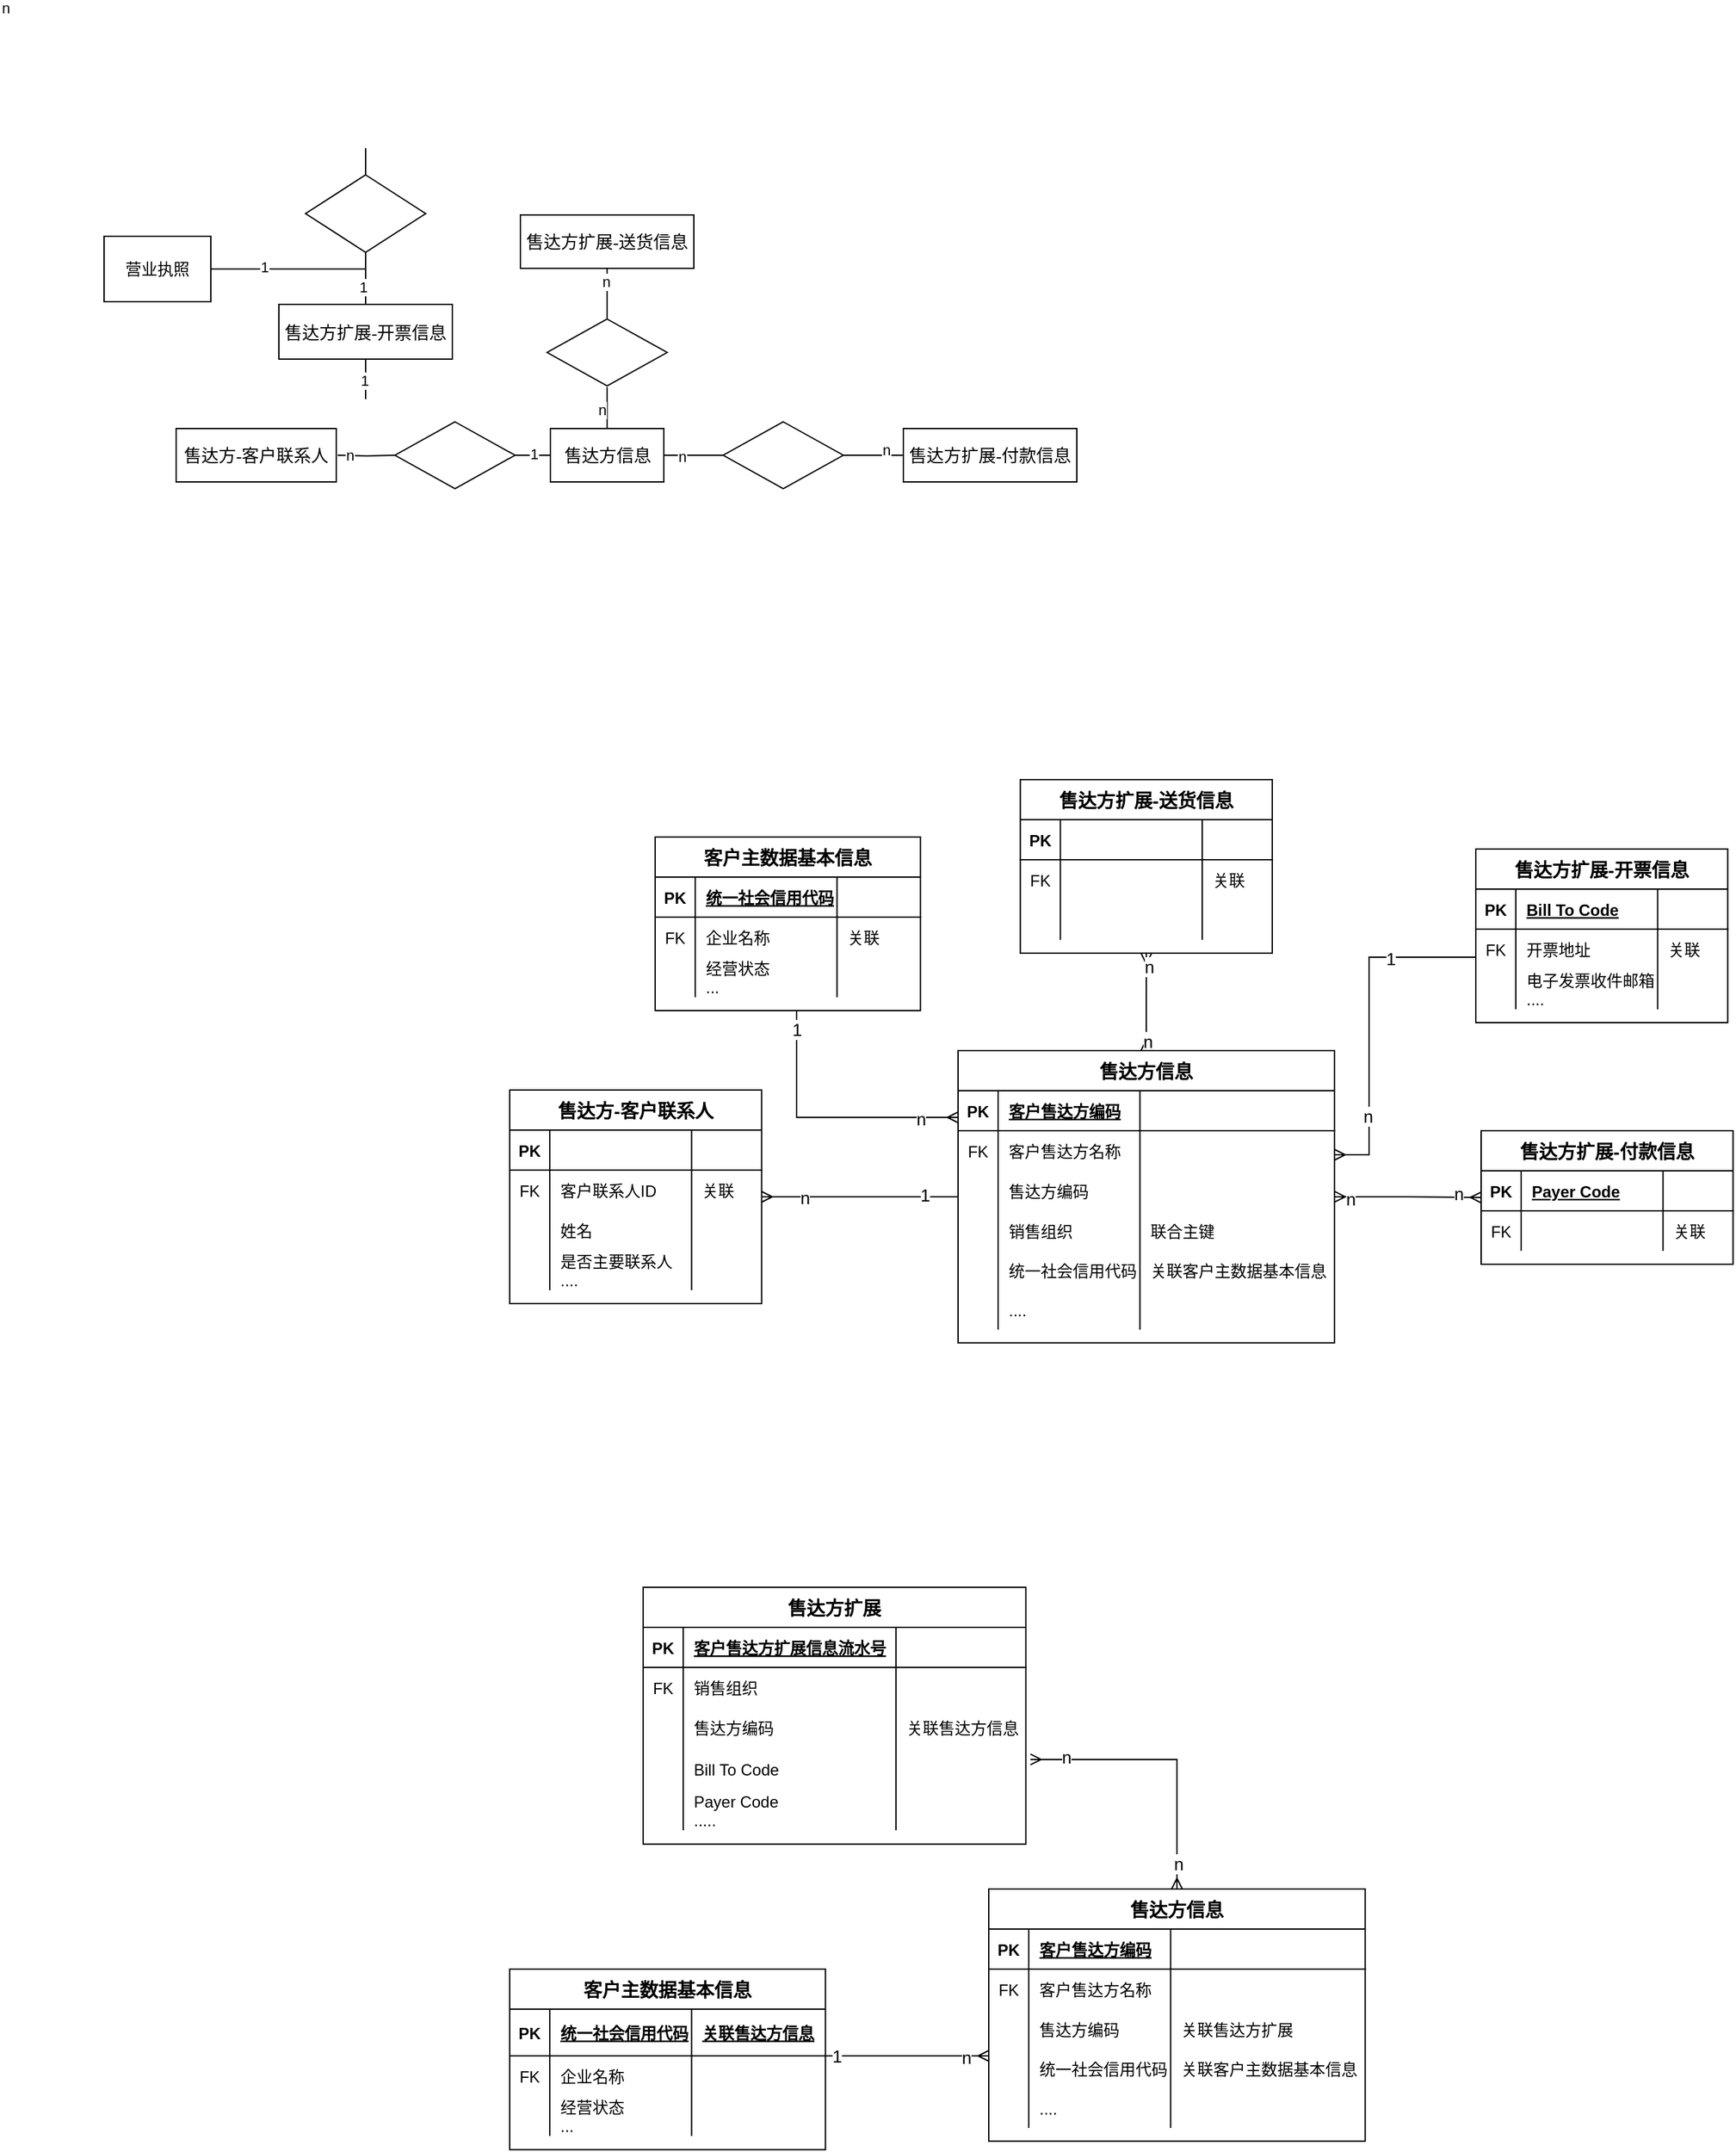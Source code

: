 <mxfile version="26.2.15">
  <diagram id="R2lEEEUBdFMjLlhIrx00" name="Page-1">
    <mxGraphModel dx="2032" dy="1727" grid="0" gridSize="10" guides="1" tooltips="1" connect="1" arrows="1" fold="1" page="1" pageScale="1" pageWidth="850" pageHeight="1100" math="0" shadow="0" extFonts="Permanent Marker^https://fonts.googleapis.com/css?family=Permanent+Marker">
      <root>
        <mxCell id="0" />
        <mxCell id="1" parent="0" />
        <mxCell id="QNsuvsoCij3lVUkGzLtA-30" style="rounded=0;orthogonalLoop=1;jettySize=auto;html=1;endArrow=none;startFill=0;" parent="1" source="QNsuvsoCij3lVUkGzLtA-13" edge="1">
          <mxGeometry relative="1" as="geometry">
            <mxPoint x="73" y="45.0" as="targetPoint" />
          </mxGeometry>
        </mxCell>
        <mxCell id="QNsuvsoCij3lVUkGzLtA-45" value="n" style="edgeLabel;html=1;align=center;verticalAlign=middle;resizable=0;points=[];" parent="QNsuvsoCij3lVUkGzLtA-30" vertex="1" connectable="0">
          <mxGeometry x="-0.075" y="4" relative="1" as="geometry">
            <mxPoint as="offset" />
          </mxGeometry>
        </mxCell>
        <mxCell id="QNsuvsoCij3lVUkGzLtA-32" style="edgeStyle=orthogonalEdgeStyle;rounded=0;orthogonalLoop=1;jettySize=auto;html=1;exitX=0;exitY=0.5;exitDx=0;exitDy=0;entryX=1;entryY=0.5;entryDx=0;entryDy=0;endArrow=none;startFill=0;" parent="1" source="QNsuvsoCij3lVUkGzLtA-13" target="QNsuvsoCij3lVUkGzLtA-21" edge="1">
          <mxGeometry relative="1" as="geometry" />
        </mxCell>
        <mxCell id="QNsuvsoCij3lVUkGzLtA-41" value="1" style="edgeLabel;html=1;align=center;verticalAlign=middle;resizable=0;points=[];" parent="QNsuvsoCij3lVUkGzLtA-32" vertex="1" connectable="0">
          <mxGeometry x="-0.006" y="-1" relative="1" as="geometry">
            <mxPoint as="offset" />
          </mxGeometry>
        </mxCell>
        <mxCell id="QNsuvsoCij3lVUkGzLtA-13" value="&lt;p style=&quot;margin-top: 0pt; margin-bottom: 0pt; margin-left: 0in; direction: ltr; unicode-bidi: embed; word-break: normal;&quot;&gt;&lt;span style=&quot;font-family: 微軟正黑體;&quot;&gt;售达方信息&lt;/span&gt;&lt;/p&gt;" style="whiteSpace=wrap;html=1;fontSize=13;" parent="1" vertex="1">
          <mxGeometry x="30.5" y="76" width="85" height="40" as="geometry" />
        </mxCell>
        <mxCell id="QNsuvsoCij3lVUkGzLtA-38" value="" style="edgeStyle=orthogonalEdgeStyle;rounded=0;orthogonalLoop=1;jettySize=auto;html=1;endArrow=none;startFill=0;exitX=0.5;exitY=1;exitDx=0;exitDy=0;" parent="1" source="QNsuvsoCij3lVUkGzLtA-19" target="QNsuvsoCij3lVUkGzLtA-37" edge="1">
          <mxGeometry relative="1" as="geometry">
            <Array as="points">
              <mxPoint x="-108" y="54" />
              <mxPoint x="-108" y="54" />
            </Array>
          </mxGeometry>
        </mxCell>
        <mxCell id="QNsuvsoCij3lVUkGzLtA-39" value="1" style="edgeLabel;html=1;align=center;verticalAlign=middle;resizable=0;points=[];" parent="QNsuvsoCij3lVUkGzLtA-38" vertex="1" connectable="0">
          <mxGeometry x="-0.64" y="1" relative="1" as="geometry">
            <mxPoint as="offset" />
          </mxGeometry>
        </mxCell>
        <mxCell id="QNsuvsoCij3lVUkGzLtA-40" value="1" style="edgeLabel;html=1;align=center;verticalAlign=middle;resizable=0;points=[];" parent="QNsuvsoCij3lVUkGzLtA-38" vertex="1" connectable="0">
          <mxGeometry x="0.672" y="-2" relative="1" as="geometry">
            <mxPoint as="offset" />
          </mxGeometry>
        </mxCell>
        <mxCell id="QNsuvsoCij3lVUkGzLtA-14" value="&lt;p style=&quot;margin-top: 0pt; margin-bottom: 0pt; margin-left: 0in; direction: ltr; unicode-bidi: embed; word-break: normal;&quot;&gt;&lt;span style=&quot;font-family: 微軟正黑體;&quot;&gt;售达方扩展-付款信息&lt;/span&gt;&lt;/p&gt;" style="whiteSpace=wrap;html=1;fontSize=13;" parent="1" vertex="1">
          <mxGeometry x="295" y="76" width="130" height="40" as="geometry" />
        </mxCell>
        <mxCell id="QNsuvsoCij3lVUkGzLtA-33" value="" style="edgeStyle=orthogonalEdgeStyle;rounded=0;orthogonalLoop=1;jettySize=auto;html=1;endArrow=none;startFill=0;" parent="1" target="QNsuvsoCij3lVUkGzLtA-21" edge="1">
          <mxGeometry relative="1" as="geometry">
            <mxPoint x="-129" y="96" as="sourcePoint" />
          </mxGeometry>
        </mxCell>
        <mxCell id="QNsuvsoCij3lVUkGzLtA-42" value="n" style="edgeLabel;html=1;align=center;verticalAlign=middle;resizable=0;points=[];" parent="QNsuvsoCij3lVUkGzLtA-33" vertex="1" connectable="0">
          <mxGeometry x="-0.612" relative="1" as="geometry">
            <mxPoint as="offset" />
          </mxGeometry>
        </mxCell>
        <mxCell id="QNsuvsoCij3lVUkGzLtA-16" value="&lt;p style=&quot;margin-top: 0pt; margin-bottom: 0pt; margin-left: 0in; direction: ltr; unicode-bidi: embed; word-break: normal;&quot;&gt;&lt;span style=&quot;font-family: 微軟正黑體;&quot;&gt;售达方&lt;/span&gt;&lt;span style=&quot;font-family: 微軟正黑體; background-color: transparent; color: light-dark(rgb(0, 0, 0), rgb(255, 255, 255));&quot;&gt;-客户联系人&lt;/span&gt;&lt;/p&gt;" style="whiteSpace=wrap;html=1;fontSize=13;strokeColor=default;" parent="1" vertex="1">
          <mxGeometry x="-250" y="76" width="120" height="40" as="geometry" />
        </mxCell>
        <mxCell id="QNsuvsoCij3lVUkGzLtA-18" value="&lt;p style=&quot;margin-top: 0pt; margin-bottom: 0pt; margin-left: 0in; direction: ltr; unicode-bidi: embed; word-break: normal;&quot;&gt;&lt;span style=&quot;font-family: 微軟正黑體;&quot;&gt;售达方扩展-送货信息&lt;/span&gt;&lt;/p&gt;" style="whiteSpace=wrap;html=1;fontSize=13;" parent="1" vertex="1">
          <mxGeometry x="8" y="-84" width="130" height="40" as="geometry" />
        </mxCell>
        <mxCell id="QNsuvsoCij3lVUkGzLtA-35" value="" style="edgeStyle=orthogonalEdgeStyle;rounded=0;orthogonalLoop=1;jettySize=auto;html=1;endArrow=none;startFill=0;" parent="1" source="QNsuvsoCij3lVUkGzLtA-19" target="QNsuvsoCij3lVUkGzLtA-23" edge="1">
          <mxGeometry relative="1" as="geometry" />
        </mxCell>
        <mxCell id="QNsuvsoCij3lVUkGzLtA-44" value="1" style="edgeLabel;html=1;align=center;verticalAlign=middle;resizable=0;points=[];" parent="QNsuvsoCij3lVUkGzLtA-35" vertex="1" connectable="0">
          <mxGeometry x="-0.35" y="2" relative="1" as="geometry">
            <mxPoint as="offset" />
          </mxGeometry>
        </mxCell>
        <mxCell id="QNsuvsoCij3lVUkGzLtA-19" value="&lt;p style=&quot;margin-top: 0pt; margin-bottom: 0pt; margin-left: 0in; direction: ltr; unicode-bidi: embed; word-break: normal;&quot;&gt;&lt;span style=&quot;font-family: 微軟正黑體;&quot;&gt;售达方扩展-开票信息&lt;/span&gt;&lt;/p&gt;" style="whiteSpace=wrap;html=1;fontSize=13;" parent="1" vertex="1">
          <mxGeometry x="-173" y="-17" width="130" height="41" as="geometry" />
        </mxCell>
        <mxCell id="QNsuvsoCij3lVUkGzLtA-20" value="" style="rhombus;whiteSpace=wrap;html=1;" parent="1" vertex="1">
          <mxGeometry x="160" y="71" width="90" height="50" as="geometry" />
        </mxCell>
        <mxCell id="QNsuvsoCij3lVUkGzLtA-21" value="" style="rhombus;whiteSpace=wrap;html=1;" parent="1" vertex="1">
          <mxGeometry x="-86" y="71" width="90" height="50" as="geometry" />
        </mxCell>
        <mxCell id="QNsuvsoCij3lVUkGzLtA-31" style="edgeStyle=orthogonalEdgeStyle;rounded=0;orthogonalLoop=1;jettySize=auto;html=1;exitX=0.5;exitY=0;exitDx=0;exitDy=0;strokeColor=default;endArrow=none;startFill=0;" parent="1" source="QNsuvsoCij3lVUkGzLtA-22" target="QNsuvsoCij3lVUkGzLtA-18" edge="1">
          <mxGeometry relative="1" as="geometry" />
        </mxCell>
        <mxCell id="QNsuvsoCij3lVUkGzLtA-46" value="n" style="edgeLabel;html=1;align=center;verticalAlign=middle;resizable=0;points=[];" parent="QNsuvsoCij3lVUkGzLtA-31" vertex="1" connectable="0">
          <mxGeometry x="0.54" y="1" relative="1" as="geometry">
            <mxPoint as="offset" />
          </mxGeometry>
        </mxCell>
        <mxCell id="QNsuvsoCij3lVUkGzLtA-22" value="" style="rhombus;whiteSpace=wrap;html=1;" parent="1" vertex="1">
          <mxGeometry x="28" y="-6" width="90" height="50" as="geometry" />
        </mxCell>
        <mxCell id="QNsuvsoCij3lVUkGzLtA-34" value="" style="edgeStyle=orthogonalEdgeStyle;rounded=0;orthogonalLoop=1;jettySize=auto;html=1;endArrow=none;startFill=0;" parent="1" source="QNsuvsoCij3lVUkGzLtA-23" edge="1">
          <mxGeometry relative="1" as="geometry">
            <mxPoint x="-108" y="-130" as="targetPoint" />
          </mxGeometry>
        </mxCell>
        <mxCell id="QNsuvsoCij3lVUkGzLtA-43" value="n" style="edgeLabel;html=1;align=center;verticalAlign=middle;resizable=0;points=[];" parent="QNsuvsoCij3lVUkGzLtA-34" vertex="1" connectable="0">
          <mxGeometry x="0.674" y="1" relative="1" as="geometry">
            <mxPoint x="-272" y="-105" as="offset" />
          </mxGeometry>
        </mxCell>
        <mxCell id="QNsuvsoCij3lVUkGzLtA-23" value="" style="rhombus;whiteSpace=wrap;html=1;" parent="1" vertex="1">
          <mxGeometry x="-153" y="-114" width="90" height="58" as="geometry" />
        </mxCell>
        <mxCell id="QNsuvsoCij3lVUkGzLtA-28" value="" style="endArrow=none;html=1;rounded=0;exitX=1;exitY=0.5;exitDx=0;exitDy=0;entryX=0;entryY=0.5;entryDx=0;entryDy=0;" parent="1" source="QNsuvsoCij3lVUkGzLtA-20" target="QNsuvsoCij3lVUkGzLtA-14" edge="1">
          <mxGeometry width="50" height="50" relative="1" as="geometry">
            <mxPoint x="230" y="208" as="sourcePoint" />
            <mxPoint x="280" y="158" as="targetPoint" />
          </mxGeometry>
        </mxCell>
        <mxCell id="QNsuvsoCij3lVUkGzLtA-48" value="n" style="edgeLabel;html=1;align=center;verticalAlign=middle;resizable=0;points=[];" parent="QNsuvsoCij3lVUkGzLtA-28" vertex="1" connectable="0">
          <mxGeometry x="0.393" y="4" relative="1" as="geometry">
            <mxPoint as="offset" />
          </mxGeometry>
        </mxCell>
        <mxCell id="QNsuvsoCij3lVUkGzLtA-29" value="" style="endArrow=none;html=1;rounded=0;entryX=0;entryY=0.5;entryDx=0;entryDy=0;exitX=1;exitY=0.5;exitDx=0;exitDy=0;" parent="1" source="QNsuvsoCij3lVUkGzLtA-13" target="QNsuvsoCij3lVUkGzLtA-20" edge="1">
          <mxGeometry width="50" height="50" relative="1" as="geometry">
            <mxPoint x="115" y="93" as="sourcePoint" />
            <mxPoint x="158" y="92.5" as="targetPoint" />
          </mxGeometry>
        </mxCell>
        <mxCell id="QNsuvsoCij3lVUkGzLtA-47" value="n" style="edgeLabel;html=1;align=center;verticalAlign=middle;resizable=0;points=[];" parent="QNsuvsoCij3lVUkGzLtA-29" vertex="1" connectable="0">
          <mxGeometry x="-0.423" y="-1" relative="1" as="geometry">
            <mxPoint as="offset" />
          </mxGeometry>
        </mxCell>
        <mxCell id="QNsuvsoCij3lVUkGzLtA-37" value="营业执照" style="whiteSpace=wrap;html=1;fontSize=12;" parent="1" vertex="1">
          <mxGeometry x="-304" y="-68" width="80" height="49" as="geometry" />
        </mxCell>
        <mxCell id="QNsuvsoCij3lVUkGzLtA-94" value="" style="edgeStyle=orthogonalEdgeStyle;rounded=0;orthogonalLoop=1;jettySize=auto;html=1;startArrow=ERmany;startFill=0;endArrow=ERmany;endFill=0;" parent="1" source="QNsuvsoCij3lVUkGzLtA-51" target="QNsuvsoCij3lVUkGzLtA-81" edge="1">
          <mxGeometry relative="1" as="geometry" />
        </mxCell>
        <mxCell id="QNsuvsoCij3lVUkGzLtA-145" value="n" style="edgeLabel;html=1;align=center;verticalAlign=middle;resizable=0;points=[];fontFamily=Helvetica;fontSize=13;fontColor=default;labelBackgroundColor=default;fillColor=none;gradientColor=none;" parent="QNsuvsoCij3lVUkGzLtA-94" vertex="1" connectable="0">
          <mxGeometry x="-0.811" y="-1" relative="1" as="geometry">
            <mxPoint as="offset" />
          </mxGeometry>
        </mxCell>
        <mxCell id="QNsuvsoCij3lVUkGzLtA-146" value="n" style="edgeLabel;html=1;align=center;verticalAlign=middle;resizable=0;points=[];fontSize=13;" parent="QNsuvsoCij3lVUkGzLtA-94" vertex="1" connectable="0">
          <mxGeometry x="0.739" y="-2" relative="1" as="geometry">
            <mxPoint as="offset" />
          </mxGeometry>
        </mxCell>
        <mxCell id="QNsuvsoCij3lVUkGzLtA-108" value="" style="edgeStyle=orthogonalEdgeStyle;rounded=0;orthogonalLoop=1;jettySize=auto;html=1;endArrow=ERmany;endFill=0;startArrow=ERmany;startFill=0;" parent="1" source="QNsuvsoCij3lVUkGzLtA-51" target="QNsuvsoCij3lVUkGzLtA-95" edge="1">
          <mxGeometry relative="1" as="geometry" />
        </mxCell>
        <mxCell id="QNsuvsoCij3lVUkGzLtA-147" value="n" style="edgeLabel;html=1;align=center;verticalAlign=middle;resizable=0;points=[];fontFamily=Helvetica;fontSize=13;fontColor=default;labelBackgroundColor=default;fillColor=none;gradientColor=none;" parent="QNsuvsoCij3lVUkGzLtA-108" vertex="1" connectable="0">
          <mxGeometry x="-0.787" y="-2" relative="1" as="geometry">
            <mxPoint y="-1" as="offset" />
          </mxGeometry>
        </mxCell>
        <mxCell id="QNsuvsoCij3lVUkGzLtA-148" value="n" style="edgeLabel;html=1;align=center;verticalAlign=middle;resizable=0;points=[];fontFamily=Helvetica;fontSize=13;fontColor=default;labelBackgroundColor=default;fillColor=none;gradientColor=none;" parent="QNsuvsoCij3lVUkGzLtA-108" vertex="1" connectable="0">
          <mxGeometry x="0.681" y="3" relative="1" as="geometry">
            <mxPoint as="offset" />
          </mxGeometry>
        </mxCell>
        <mxCell id="QNsuvsoCij3lVUkGzLtA-126" value="" style="edgeStyle=orthogonalEdgeStyle;rounded=0;orthogonalLoop=1;jettySize=auto;html=1;endArrow=ERmany;endFill=0;" parent="1" source="QNsuvsoCij3lVUkGzLtA-51" target="QNsuvsoCij3lVUkGzLtA-113" edge="1">
          <mxGeometry relative="1" as="geometry" />
        </mxCell>
        <mxCell id="QNsuvsoCij3lVUkGzLtA-141" value="1" style="edgeLabel;html=1;align=center;verticalAlign=middle;resizable=0;points=[];fontFamily=Helvetica;fontSize=13;fontColor=default;labelBackgroundColor=default;fillColor=none;gradientColor=none;" parent="QNsuvsoCij3lVUkGzLtA-126" vertex="1" connectable="0">
          <mxGeometry x="-0.662" y="-2" relative="1" as="geometry">
            <mxPoint as="offset" />
          </mxGeometry>
        </mxCell>
        <mxCell id="QNsuvsoCij3lVUkGzLtA-142" value="n" style="edgeLabel;html=1;align=center;verticalAlign=middle;resizable=0;points=[];fontFamily=Helvetica;fontSize=13;fontColor=default;labelBackgroundColor=default;fillColor=none;gradientColor=none;" parent="QNsuvsoCij3lVUkGzLtA-126" vertex="1" connectable="0">
          <mxGeometry x="0.567" relative="1" as="geometry">
            <mxPoint as="offset" />
          </mxGeometry>
        </mxCell>
        <mxCell id="QNsuvsoCij3lVUkGzLtA-140" value="" style="edgeStyle=orthogonalEdgeStyle;rounded=0;orthogonalLoop=1;jettySize=auto;html=1;endArrow=none;startFill=0;startArrow=ERmany;" parent="1" source="QNsuvsoCij3lVUkGzLtA-51" target="QNsuvsoCij3lVUkGzLtA-127" edge="1">
          <mxGeometry relative="1" as="geometry">
            <Array as="points">
              <mxPoint x="644" y="620" />
              <mxPoint x="644" y="472" />
            </Array>
          </mxGeometry>
        </mxCell>
        <mxCell id="QNsuvsoCij3lVUkGzLtA-143" value="n" style="edgeLabel;html=1;align=center;verticalAlign=middle;resizable=0;points=[];fontFamily=Helvetica;fontSize=13;fontColor=default;labelBackgroundColor=default;fillColor=none;gradientColor=none;" parent="QNsuvsoCij3lVUkGzLtA-140" vertex="1" connectable="0">
          <mxGeometry x="-0.567" y="1" relative="1" as="geometry">
            <mxPoint as="offset" />
          </mxGeometry>
        </mxCell>
        <mxCell id="QNsuvsoCij3lVUkGzLtA-144" value="1" style="edgeLabel;html=1;align=center;verticalAlign=middle;resizable=0;points=[];fontFamily=Helvetica;fontSize=13;fontColor=default;labelBackgroundColor=default;fillColor=none;gradientColor=none;" parent="QNsuvsoCij3lVUkGzLtA-140" vertex="1" connectable="0">
          <mxGeometry x="0.496" y="-1" relative="1" as="geometry">
            <mxPoint as="offset" />
          </mxGeometry>
        </mxCell>
        <mxCell id="QNsuvsoCij3lVUkGzLtA-182" value="" style="edgeStyle=orthogonalEdgeStyle;rounded=0;orthogonalLoop=1;jettySize=auto;html=1;endArrow=none;startFill=0;startArrow=ERmany;" parent="1" source="QNsuvsoCij3lVUkGzLtA-51" target="QNsuvsoCij3lVUkGzLtA-161" edge="1">
          <mxGeometry relative="1" as="geometry">
            <Array as="points">
              <mxPoint x="215" y="592" />
            </Array>
          </mxGeometry>
        </mxCell>
        <mxCell id="QNsuvsoCij3lVUkGzLtA-187" value="1" style="edgeLabel;html=1;align=center;verticalAlign=middle;resizable=0;points=[];fontSize=13;" parent="QNsuvsoCij3lVUkGzLtA-182" vertex="1" connectable="0">
          <mxGeometry x="0.866" relative="1" as="geometry">
            <mxPoint as="offset" />
          </mxGeometry>
        </mxCell>
        <mxCell id="QNsuvsoCij3lVUkGzLtA-188" value="n" style="edgeLabel;html=1;align=center;verticalAlign=middle;resizable=0;points=[];fontSize=13;" parent="QNsuvsoCij3lVUkGzLtA-182" vertex="1" connectable="0">
          <mxGeometry x="-0.721" y="1" relative="1" as="geometry">
            <mxPoint as="offset" />
          </mxGeometry>
        </mxCell>
        <mxCell id="QNsuvsoCij3lVUkGzLtA-51" value="售达方信息" style="shape=table;startSize=30;container=1;collapsible=1;childLayout=tableLayout;fixedRows=1;rowLines=0;fontStyle=1;align=center;resizeLast=1;fontSize=14;" parent="1" vertex="1">
          <mxGeometry x="336" y="542" width="282.125" height="218.917" as="geometry" />
        </mxCell>
        <mxCell id="QNsuvsoCij3lVUkGzLtA-52" value="" style="shape=partialRectangle;collapsible=0;dropTarget=0;pointerEvents=0;fillColor=none;points=[[0,0.5],[1,0.5]];portConstraint=eastwest;top=0;left=0;right=0;bottom=1;" parent="QNsuvsoCij3lVUkGzLtA-51" vertex="1">
          <mxGeometry y="30" width="282.125" height="30" as="geometry" />
        </mxCell>
        <mxCell id="QNsuvsoCij3lVUkGzLtA-53" value="PK" style="shape=partialRectangle;overflow=hidden;connectable=0;fillColor=none;top=0;left=0;bottom=0;right=0;fontStyle=1;" parent="QNsuvsoCij3lVUkGzLtA-52" vertex="1">
          <mxGeometry width="30" height="30" as="geometry">
            <mxRectangle width="30" height="30" as="alternateBounds" />
          </mxGeometry>
        </mxCell>
        <mxCell id="QNsuvsoCij3lVUkGzLtA-54" value="客户售达方编码" style="shape=partialRectangle;overflow=hidden;connectable=0;fillColor=none;top=0;left=0;bottom=0;right=0;align=left;spacingLeft=6;fontStyle=5;" parent="QNsuvsoCij3lVUkGzLtA-52" vertex="1">
          <mxGeometry x="30" width="106.292" height="30" as="geometry">
            <mxRectangle width="106.292" height="30" as="alternateBounds" />
          </mxGeometry>
        </mxCell>
        <mxCell id="QNsuvsoCij3lVUkGzLtA-78" style="shape=partialRectangle;overflow=hidden;connectable=0;fillColor=none;top=0;left=0;bottom=0;right=0;align=left;spacingLeft=6;fontStyle=5;" parent="QNsuvsoCij3lVUkGzLtA-52" vertex="1">
          <mxGeometry x="136.292" width="145.833" height="30" as="geometry">
            <mxRectangle width="145.833" height="30" as="alternateBounds" />
          </mxGeometry>
        </mxCell>
        <mxCell id="QNsuvsoCij3lVUkGzLtA-55" value="" style="shape=partialRectangle;collapsible=0;dropTarget=0;pointerEvents=0;fillColor=none;points=[[0,0.5],[1,0.5]];portConstraint=eastwest;top=0;left=0;right=0;bottom=0;" parent="QNsuvsoCij3lVUkGzLtA-51" vertex="1">
          <mxGeometry y="60" width="282.125" height="30" as="geometry" />
        </mxCell>
        <mxCell id="QNsuvsoCij3lVUkGzLtA-56" value="FK" style="shape=partialRectangle;overflow=hidden;connectable=0;fillColor=none;top=0;left=0;bottom=0;right=0;" parent="QNsuvsoCij3lVUkGzLtA-55" vertex="1">
          <mxGeometry width="30" height="30" as="geometry">
            <mxRectangle width="30" height="30" as="alternateBounds" />
          </mxGeometry>
        </mxCell>
        <mxCell id="QNsuvsoCij3lVUkGzLtA-57" value="客户售达方名称" style="shape=partialRectangle;overflow=hidden;connectable=0;fillColor=none;top=0;left=0;bottom=0;right=0;align=left;spacingLeft=6;" parent="QNsuvsoCij3lVUkGzLtA-55" vertex="1">
          <mxGeometry x="30" width="106.292" height="30" as="geometry">
            <mxRectangle width="106.292" height="30" as="alternateBounds" />
          </mxGeometry>
        </mxCell>
        <mxCell id="QNsuvsoCij3lVUkGzLtA-79" value="" style="shape=partialRectangle;overflow=hidden;connectable=0;fillColor=none;top=0;left=0;bottom=0;right=0;align=left;spacingLeft=6;" parent="QNsuvsoCij3lVUkGzLtA-55" vertex="1">
          <mxGeometry x="136.292" width="145.833" height="30" as="geometry">
            <mxRectangle width="145.833" height="30" as="alternateBounds" />
          </mxGeometry>
        </mxCell>
        <mxCell id="QNsuvsoCij3lVUkGzLtA-58" value="" style="shape=partialRectangle;collapsible=0;dropTarget=0;pointerEvents=0;fillColor=none;points=[[0,0.5],[1,0.5]];portConstraint=eastwest;top=0;left=0;right=0;bottom=0;" parent="QNsuvsoCij3lVUkGzLtA-51" vertex="1">
          <mxGeometry y="90" width="282.125" height="30" as="geometry" />
        </mxCell>
        <mxCell id="QNsuvsoCij3lVUkGzLtA-59" value="" style="shape=partialRectangle;overflow=hidden;connectable=0;fillColor=none;top=0;left=0;bottom=0;right=0;" parent="QNsuvsoCij3lVUkGzLtA-58" vertex="1">
          <mxGeometry width="30" height="30" as="geometry">
            <mxRectangle width="30" height="30" as="alternateBounds" />
          </mxGeometry>
        </mxCell>
        <mxCell id="QNsuvsoCij3lVUkGzLtA-60" value="售达方编码" style="shape=partialRectangle;overflow=hidden;connectable=0;fillColor=none;top=0;left=0;bottom=0;right=0;align=left;spacingLeft=6;" parent="QNsuvsoCij3lVUkGzLtA-58" vertex="1">
          <mxGeometry x="30" width="106.292" height="30" as="geometry">
            <mxRectangle width="106.292" height="30" as="alternateBounds" />
          </mxGeometry>
        </mxCell>
        <mxCell id="QNsuvsoCij3lVUkGzLtA-80" style="shape=partialRectangle;overflow=hidden;connectable=0;fillColor=none;top=0;left=0;bottom=0;right=0;align=left;spacingLeft=6;" parent="QNsuvsoCij3lVUkGzLtA-58" vertex="1">
          <mxGeometry x="136.292" width="145.833" height="30" as="geometry">
            <mxRectangle width="145.833" height="30" as="alternateBounds" />
          </mxGeometry>
        </mxCell>
        <mxCell id="QNsuvsoCij3lVUkGzLtA-157" style="shape=partialRectangle;collapsible=0;dropTarget=0;pointerEvents=0;fillColor=none;points=[[0,0.5],[1,0.5]];portConstraint=eastwest;top=0;left=0;right=0;bottom=0;" parent="QNsuvsoCij3lVUkGzLtA-51" vertex="1">
          <mxGeometry y="120" width="282.125" height="30" as="geometry" />
        </mxCell>
        <mxCell id="QNsuvsoCij3lVUkGzLtA-158" style="shape=partialRectangle;overflow=hidden;connectable=0;fillColor=none;top=0;left=0;bottom=0;right=0;" parent="QNsuvsoCij3lVUkGzLtA-157" vertex="1">
          <mxGeometry width="30" height="30" as="geometry">
            <mxRectangle width="30" height="30" as="alternateBounds" />
          </mxGeometry>
        </mxCell>
        <mxCell id="QNsuvsoCij3lVUkGzLtA-159" value="销售组织" style="shape=partialRectangle;overflow=hidden;connectable=0;fillColor=none;top=0;left=0;bottom=0;right=0;align=left;spacingLeft=6;" parent="QNsuvsoCij3lVUkGzLtA-157" vertex="1">
          <mxGeometry x="30" width="106.292" height="30" as="geometry">
            <mxRectangle width="106.292" height="30" as="alternateBounds" />
          </mxGeometry>
        </mxCell>
        <mxCell id="QNsuvsoCij3lVUkGzLtA-160" value="联合主键" style="shape=partialRectangle;overflow=hidden;connectable=0;fillColor=none;top=0;left=0;bottom=0;right=0;align=left;spacingLeft=6;" parent="QNsuvsoCij3lVUkGzLtA-157" vertex="1">
          <mxGeometry x="136.292" width="145.833" height="30" as="geometry">
            <mxRectangle width="145.833" height="30" as="alternateBounds" />
          </mxGeometry>
        </mxCell>
        <mxCell id="QNsuvsoCij3lVUkGzLtA-153" style="shape=partialRectangle;collapsible=0;dropTarget=0;pointerEvents=0;fillColor=none;points=[[0,0.5],[1,0.5]];portConstraint=eastwest;top=0;left=0;right=0;bottom=0;" parent="QNsuvsoCij3lVUkGzLtA-51" vertex="1">
          <mxGeometry y="150" width="282.125" height="29" as="geometry" />
        </mxCell>
        <mxCell id="QNsuvsoCij3lVUkGzLtA-154" style="shape=partialRectangle;overflow=hidden;connectable=0;fillColor=none;top=0;left=0;bottom=0;right=0;" parent="QNsuvsoCij3lVUkGzLtA-153" vertex="1">
          <mxGeometry width="30" height="29" as="geometry">
            <mxRectangle width="30" height="29" as="alternateBounds" />
          </mxGeometry>
        </mxCell>
        <mxCell id="QNsuvsoCij3lVUkGzLtA-155" value="统一社会信用代码" style="shape=partialRectangle;overflow=hidden;connectable=0;fillColor=none;top=0;left=0;bottom=0;right=0;align=left;spacingLeft=6;" parent="QNsuvsoCij3lVUkGzLtA-153" vertex="1">
          <mxGeometry x="30" width="106.292" height="29" as="geometry">
            <mxRectangle width="106.292" height="29" as="alternateBounds" />
          </mxGeometry>
        </mxCell>
        <mxCell id="QNsuvsoCij3lVUkGzLtA-156" value="关联客户主数据基本信息" style="shape=partialRectangle;overflow=hidden;connectable=0;fillColor=none;top=0;left=0;bottom=0;right=0;align=left;spacingLeft=6;" parent="QNsuvsoCij3lVUkGzLtA-153" vertex="1">
          <mxGeometry x="136.292" width="145.833" height="29" as="geometry">
            <mxRectangle width="145.833" height="29" as="alternateBounds" />
          </mxGeometry>
        </mxCell>
        <mxCell id="QNsuvsoCij3lVUkGzLtA-183" style="shape=partialRectangle;collapsible=0;dropTarget=0;pointerEvents=0;fillColor=none;points=[[0,0.5],[1,0.5]];portConstraint=eastwest;top=0;left=0;right=0;bottom=0;" parent="QNsuvsoCij3lVUkGzLtA-51" vertex="1">
          <mxGeometry y="179" width="282.125" height="30" as="geometry" />
        </mxCell>
        <mxCell id="QNsuvsoCij3lVUkGzLtA-184" style="shape=partialRectangle;overflow=hidden;connectable=0;fillColor=none;top=0;left=0;bottom=0;right=0;" parent="QNsuvsoCij3lVUkGzLtA-183" vertex="1">
          <mxGeometry width="30" height="30" as="geometry">
            <mxRectangle width="30" height="30" as="alternateBounds" />
          </mxGeometry>
        </mxCell>
        <mxCell id="QNsuvsoCij3lVUkGzLtA-185" value="...." style="shape=partialRectangle;overflow=hidden;connectable=0;fillColor=none;top=0;left=0;bottom=0;right=0;align=left;spacingLeft=6;" parent="QNsuvsoCij3lVUkGzLtA-183" vertex="1">
          <mxGeometry x="30" width="106.292" height="30" as="geometry">
            <mxRectangle width="106.292" height="30" as="alternateBounds" />
          </mxGeometry>
        </mxCell>
        <mxCell id="QNsuvsoCij3lVUkGzLtA-186" style="shape=partialRectangle;overflow=hidden;connectable=0;fillColor=none;top=0;left=0;bottom=0;right=0;align=left;spacingLeft=6;" parent="QNsuvsoCij3lVUkGzLtA-183" vertex="1">
          <mxGeometry x="136.292" width="145.833" height="30" as="geometry">
            <mxRectangle width="145.833" height="30" as="alternateBounds" />
          </mxGeometry>
        </mxCell>
        <mxCell id="QNsuvsoCij3lVUkGzLtA-81" value="售达方扩展-送货信息" style="shape=table;startSize=30;container=1;collapsible=1;childLayout=tableLayout;fixedRows=1;rowLines=0;fontStyle=1;align=center;resizeLast=1;fontSize=14;" parent="1" vertex="1">
          <mxGeometry x="382.67" y="339" width="188.792" height="130" as="geometry" />
        </mxCell>
        <mxCell id="QNsuvsoCij3lVUkGzLtA-82" value="" style="shape=partialRectangle;collapsible=0;dropTarget=0;pointerEvents=0;fillColor=none;points=[[0,0.5],[1,0.5]];portConstraint=eastwest;top=0;left=0;right=0;bottom=1;" parent="QNsuvsoCij3lVUkGzLtA-81" vertex="1">
          <mxGeometry y="30" width="188.792" height="30" as="geometry" />
        </mxCell>
        <mxCell id="QNsuvsoCij3lVUkGzLtA-83" value="PK" style="shape=partialRectangle;overflow=hidden;connectable=0;fillColor=none;top=0;left=0;bottom=0;right=0;fontStyle=1;" parent="QNsuvsoCij3lVUkGzLtA-82" vertex="1">
          <mxGeometry width="30" height="30" as="geometry">
            <mxRectangle width="30" height="30" as="alternateBounds" />
          </mxGeometry>
        </mxCell>
        <mxCell id="QNsuvsoCij3lVUkGzLtA-84" value="" style="shape=partialRectangle;overflow=hidden;connectable=0;fillColor=none;top=0;left=0;bottom=0;right=0;align=left;spacingLeft=6;fontStyle=1;" parent="QNsuvsoCij3lVUkGzLtA-82" vertex="1">
          <mxGeometry x="30" width="106.292" height="30" as="geometry">
            <mxRectangle width="106.292" height="30" as="alternateBounds" />
          </mxGeometry>
        </mxCell>
        <mxCell id="QNsuvsoCij3lVUkGzLtA-85" style="shape=partialRectangle;overflow=hidden;connectable=0;fillColor=none;top=0;left=0;bottom=0;right=0;align=left;spacingLeft=6;fontStyle=5;" parent="QNsuvsoCij3lVUkGzLtA-82" vertex="1">
          <mxGeometry x="136.292" width="52.5" height="30" as="geometry">
            <mxRectangle width="52.5" height="30" as="alternateBounds" />
          </mxGeometry>
        </mxCell>
        <mxCell id="QNsuvsoCij3lVUkGzLtA-86" value="" style="shape=partialRectangle;collapsible=0;dropTarget=0;pointerEvents=0;fillColor=none;points=[[0,0.5],[1,0.5]];portConstraint=eastwest;top=0;left=0;right=0;bottom=0;" parent="QNsuvsoCij3lVUkGzLtA-81" vertex="1">
          <mxGeometry y="60" width="188.792" height="30" as="geometry" />
        </mxCell>
        <mxCell id="QNsuvsoCij3lVUkGzLtA-87" value="FK" style="shape=partialRectangle;overflow=hidden;connectable=0;fillColor=none;top=0;left=0;bottom=0;right=0;" parent="QNsuvsoCij3lVUkGzLtA-86" vertex="1">
          <mxGeometry width="30" height="30" as="geometry">
            <mxRectangle width="30" height="30" as="alternateBounds" />
          </mxGeometry>
        </mxCell>
        <mxCell id="QNsuvsoCij3lVUkGzLtA-88" value="" style="shape=partialRectangle;overflow=hidden;connectable=0;fillColor=none;top=0;left=0;bottom=0;right=0;align=left;spacingLeft=6;" parent="QNsuvsoCij3lVUkGzLtA-86" vertex="1">
          <mxGeometry x="30" width="106.292" height="30" as="geometry">
            <mxRectangle width="106.292" height="30" as="alternateBounds" />
          </mxGeometry>
        </mxCell>
        <mxCell id="QNsuvsoCij3lVUkGzLtA-89" value="关联" style="shape=partialRectangle;overflow=hidden;connectable=0;fillColor=none;top=0;left=0;bottom=0;right=0;align=left;spacingLeft=6;" parent="QNsuvsoCij3lVUkGzLtA-86" vertex="1">
          <mxGeometry x="136.292" width="52.5" height="30" as="geometry">
            <mxRectangle width="52.5" height="30" as="alternateBounds" />
          </mxGeometry>
        </mxCell>
        <mxCell id="QNsuvsoCij3lVUkGzLtA-90" value="" style="shape=partialRectangle;collapsible=0;dropTarget=0;pointerEvents=0;fillColor=none;points=[[0,0.5],[1,0.5]];portConstraint=eastwest;top=0;left=0;right=0;bottom=0;" parent="QNsuvsoCij3lVUkGzLtA-81" vertex="1">
          <mxGeometry y="90" width="188.792" height="30" as="geometry" />
        </mxCell>
        <mxCell id="QNsuvsoCij3lVUkGzLtA-91" value="" style="shape=partialRectangle;overflow=hidden;connectable=0;fillColor=none;top=0;left=0;bottom=0;right=0;" parent="QNsuvsoCij3lVUkGzLtA-90" vertex="1">
          <mxGeometry width="30" height="30" as="geometry">
            <mxRectangle width="30" height="30" as="alternateBounds" />
          </mxGeometry>
        </mxCell>
        <mxCell id="QNsuvsoCij3lVUkGzLtA-92" value="" style="shape=partialRectangle;overflow=hidden;connectable=0;fillColor=none;top=0;left=0;bottom=0;right=0;align=left;spacingLeft=6;" parent="QNsuvsoCij3lVUkGzLtA-90" vertex="1">
          <mxGeometry x="30" width="106.292" height="30" as="geometry">
            <mxRectangle width="106.292" height="30" as="alternateBounds" />
          </mxGeometry>
        </mxCell>
        <mxCell id="QNsuvsoCij3lVUkGzLtA-93" style="shape=partialRectangle;overflow=hidden;connectable=0;fillColor=none;top=0;left=0;bottom=0;right=0;align=left;spacingLeft=6;" parent="QNsuvsoCij3lVUkGzLtA-90" vertex="1">
          <mxGeometry x="136.292" width="52.5" height="30" as="geometry">
            <mxRectangle width="52.5" height="30" as="alternateBounds" />
          </mxGeometry>
        </mxCell>
        <mxCell id="QNsuvsoCij3lVUkGzLtA-95" value="售达方扩展-付款信息" style="shape=table;startSize=30;container=1;collapsible=1;childLayout=tableLayout;fixedRows=1;rowLines=0;fontStyle=1;align=center;resizeLast=1;fontSize=14;" parent="1" vertex="1">
          <mxGeometry x="728.002" y="602" width="188.792" height="100" as="geometry" />
        </mxCell>
        <mxCell id="QNsuvsoCij3lVUkGzLtA-96" value="" style="shape=partialRectangle;collapsible=0;dropTarget=0;pointerEvents=0;fillColor=none;points=[[0,0.5],[1,0.5]];portConstraint=eastwest;top=0;left=0;right=0;bottom=1;" parent="QNsuvsoCij3lVUkGzLtA-95" vertex="1">
          <mxGeometry y="30" width="188.792" height="30" as="geometry" />
        </mxCell>
        <mxCell id="QNsuvsoCij3lVUkGzLtA-97" value="PK" style="shape=partialRectangle;overflow=hidden;connectable=0;fillColor=none;top=0;left=0;bottom=0;right=0;fontStyle=1;" parent="QNsuvsoCij3lVUkGzLtA-96" vertex="1">
          <mxGeometry width="30" height="30" as="geometry">
            <mxRectangle width="30" height="30" as="alternateBounds" />
          </mxGeometry>
        </mxCell>
        <mxCell id="QNsuvsoCij3lVUkGzLtA-98" value="Payer Code" style="shape=partialRectangle;overflow=hidden;connectable=0;fillColor=none;top=0;left=0;bottom=0;right=0;align=left;spacingLeft=6;fontStyle=5;" parent="QNsuvsoCij3lVUkGzLtA-96" vertex="1">
          <mxGeometry x="30" width="106.292" height="30" as="geometry">
            <mxRectangle width="106.292" height="30" as="alternateBounds" />
          </mxGeometry>
        </mxCell>
        <mxCell id="QNsuvsoCij3lVUkGzLtA-99" style="shape=partialRectangle;overflow=hidden;connectable=0;fillColor=none;top=0;left=0;bottom=0;right=0;align=left;spacingLeft=6;fontStyle=5;" parent="QNsuvsoCij3lVUkGzLtA-96" vertex="1">
          <mxGeometry x="136.292" width="52.5" height="30" as="geometry">
            <mxRectangle width="52.5" height="30" as="alternateBounds" />
          </mxGeometry>
        </mxCell>
        <mxCell id="QNsuvsoCij3lVUkGzLtA-100" value="" style="shape=partialRectangle;collapsible=0;dropTarget=0;pointerEvents=0;fillColor=none;points=[[0,0.5],[1,0.5]];portConstraint=eastwest;top=0;left=0;right=0;bottom=0;" parent="QNsuvsoCij3lVUkGzLtA-95" vertex="1">
          <mxGeometry y="60" width="188.792" height="30" as="geometry" />
        </mxCell>
        <mxCell id="QNsuvsoCij3lVUkGzLtA-101" value="FK" style="shape=partialRectangle;overflow=hidden;connectable=0;fillColor=none;top=0;left=0;bottom=0;right=0;" parent="QNsuvsoCij3lVUkGzLtA-100" vertex="1">
          <mxGeometry width="30" height="30" as="geometry">
            <mxRectangle width="30" height="30" as="alternateBounds" />
          </mxGeometry>
        </mxCell>
        <mxCell id="QNsuvsoCij3lVUkGzLtA-102" value="" style="shape=partialRectangle;overflow=hidden;connectable=0;fillColor=none;top=0;left=0;bottom=0;right=0;align=left;spacingLeft=6;" parent="QNsuvsoCij3lVUkGzLtA-100" vertex="1">
          <mxGeometry x="30" width="106.292" height="30" as="geometry">
            <mxRectangle width="106.292" height="30" as="alternateBounds" />
          </mxGeometry>
        </mxCell>
        <mxCell id="QNsuvsoCij3lVUkGzLtA-103" value="关联" style="shape=partialRectangle;overflow=hidden;connectable=0;fillColor=none;top=0;left=0;bottom=0;right=0;align=left;spacingLeft=6;" parent="QNsuvsoCij3lVUkGzLtA-100" vertex="1">
          <mxGeometry x="136.292" width="52.5" height="30" as="geometry">
            <mxRectangle width="52.5" height="30" as="alternateBounds" />
          </mxGeometry>
        </mxCell>
        <mxCell id="QNsuvsoCij3lVUkGzLtA-113" value="售达方-客户联系人" style="shape=table;startSize=30;container=1;collapsible=1;childLayout=tableLayout;fixedRows=1;rowLines=0;fontStyle=1;align=center;resizeLast=1;fontSize=14;" parent="1" vertex="1">
          <mxGeometry x="-0.002" y="571.46" width="188.792" height="160" as="geometry" />
        </mxCell>
        <mxCell id="QNsuvsoCij3lVUkGzLtA-114" value="" style="shape=partialRectangle;collapsible=0;dropTarget=0;pointerEvents=0;fillColor=none;points=[[0,0.5],[1,0.5]];portConstraint=eastwest;top=0;left=0;right=0;bottom=1;" parent="QNsuvsoCij3lVUkGzLtA-113" vertex="1">
          <mxGeometry y="30" width="188.792" height="30" as="geometry" />
        </mxCell>
        <mxCell id="QNsuvsoCij3lVUkGzLtA-115" value="PK" style="shape=partialRectangle;overflow=hidden;connectable=0;fillColor=none;top=0;left=0;bottom=0;right=0;fontStyle=1;" parent="QNsuvsoCij3lVUkGzLtA-114" vertex="1">
          <mxGeometry width="30" height="30" as="geometry">
            <mxRectangle width="30" height="30" as="alternateBounds" />
          </mxGeometry>
        </mxCell>
        <mxCell id="QNsuvsoCij3lVUkGzLtA-116" value="" style="shape=partialRectangle;overflow=hidden;connectable=0;fillColor=none;top=0;left=0;bottom=0;right=0;align=left;spacingLeft=6;fontStyle=1;" parent="QNsuvsoCij3lVUkGzLtA-114" vertex="1">
          <mxGeometry x="30" width="106.292" height="30" as="geometry">
            <mxRectangle width="106.292" height="30" as="alternateBounds" />
          </mxGeometry>
        </mxCell>
        <mxCell id="QNsuvsoCij3lVUkGzLtA-117" style="shape=partialRectangle;overflow=hidden;connectable=0;fillColor=none;top=0;left=0;bottom=0;right=0;align=left;spacingLeft=6;fontStyle=5;" parent="QNsuvsoCij3lVUkGzLtA-114" vertex="1">
          <mxGeometry x="136.292" width="52.5" height="30" as="geometry">
            <mxRectangle width="52.5" height="30" as="alternateBounds" />
          </mxGeometry>
        </mxCell>
        <mxCell id="QNsuvsoCij3lVUkGzLtA-118" value="" style="shape=partialRectangle;collapsible=0;dropTarget=0;pointerEvents=0;fillColor=none;points=[[0,0.5],[1,0.5]];portConstraint=eastwest;top=0;left=0;right=0;bottom=0;" parent="QNsuvsoCij3lVUkGzLtA-113" vertex="1">
          <mxGeometry y="60" width="188.792" height="30" as="geometry" />
        </mxCell>
        <mxCell id="QNsuvsoCij3lVUkGzLtA-119" value="FK" style="shape=partialRectangle;overflow=hidden;connectable=0;fillColor=none;top=0;left=0;bottom=0;right=0;" parent="QNsuvsoCij3lVUkGzLtA-118" vertex="1">
          <mxGeometry width="30" height="30" as="geometry">
            <mxRectangle width="30" height="30" as="alternateBounds" />
          </mxGeometry>
        </mxCell>
        <mxCell id="QNsuvsoCij3lVUkGzLtA-120" value="客户联系人ID" style="shape=partialRectangle;overflow=hidden;connectable=0;fillColor=none;top=0;left=0;bottom=0;right=0;align=left;spacingLeft=6;" parent="QNsuvsoCij3lVUkGzLtA-118" vertex="1">
          <mxGeometry x="30" width="106.292" height="30" as="geometry">
            <mxRectangle width="106.292" height="30" as="alternateBounds" />
          </mxGeometry>
        </mxCell>
        <mxCell id="QNsuvsoCij3lVUkGzLtA-121" value="关联" style="shape=partialRectangle;overflow=hidden;connectable=0;fillColor=none;top=0;left=0;bottom=0;right=0;align=left;spacingLeft=6;" parent="QNsuvsoCij3lVUkGzLtA-118" vertex="1">
          <mxGeometry x="136.292" width="52.5" height="30" as="geometry">
            <mxRectangle width="52.5" height="30" as="alternateBounds" />
          </mxGeometry>
        </mxCell>
        <mxCell id="QNsuvsoCij3lVUkGzLtA-122" value="" style="shape=partialRectangle;collapsible=0;dropTarget=0;pointerEvents=0;fillColor=none;points=[[0,0.5],[1,0.5]];portConstraint=eastwest;top=0;left=0;right=0;bottom=0;" parent="QNsuvsoCij3lVUkGzLtA-113" vertex="1">
          <mxGeometry y="90" width="188.792" height="30" as="geometry" />
        </mxCell>
        <mxCell id="QNsuvsoCij3lVUkGzLtA-123" value="" style="shape=partialRectangle;overflow=hidden;connectable=0;fillColor=none;top=0;left=0;bottom=0;right=0;" parent="QNsuvsoCij3lVUkGzLtA-122" vertex="1">
          <mxGeometry width="30" height="30" as="geometry">
            <mxRectangle width="30" height="30" as="alternateBounds" />
          </mxGeometry>
        </mxCell>
        <mxCell id="QNsuvsoCij3lVUkGzLtA-124" value="姓名" style="shape=partialRectangle;overflow=hidden;connectable=0;fillColor=none;top=0;left=0;bottom=0;right=0;align=left;spacingLeft=6;" parent="QNsuvsoCij3lVUkGzLtA-122" vertex="1">
          <mxGeometry x="30" width="106.292" height="30" as="geometry">
            <mxRectangle width="106.292" height="30" as="alternateBounds" />
          </mxGeometry>
        </mxCell>
        <mxCell id="QNsuvsoCij3lVUkGzLtA-125" style="shape=partialRectangle;overflow=hidden;connectable=0;fillColor=none;top=0;left=0;bottom=0;right=0;align=left;spacingLeft=6;" parent="QNsuvsoCij3lVUkGzLtA-122" vertex="1">
          <mxGeometry x="136.292" width="52.5" height="30" as="geometry">
            <mxRectangle width="52.5" height="30" as="alternateBounds" />
          </mxGeometry>
        </mxCell>
        <mxCell id="QNsuvsoCij3lVUkGzLtA-149" style="shape=partialRectangle;collapsible=0;dropTarget=0;pointerEvents=0;fillColor=none;points=[[0,0.5],[1,0.5]];portConstraint=eastwest;top=0;left=0;right=0;bottom=0;" parent="QNsuvsoCij3lVUkGzLtA-113" vertex="1">
          <mxGeometry y="120" width="188.792" height="30" as="geometry" />
        </mxCell>
        <mxCell id="QNsuvsoCij3lVUkGzLtA-150" style="shape=partialRectangle;overflow=hidden;connectable=0;fillColor=none;top=0;left=0;bottom=0;right=0;" parent="QNsuvsoCij3lVUkGzLtA-149" vertex="1">
          <mxGeometry width="30" height="30" as="geometry">
            <mxRectangle width="30" height="30" as="alternateBounds" />
          </mxGeometry>
        </mxCell>
        <mxCell id="QNsuvsoCij3lVUkGzLtA-151" value="是否主要联系人&#xa;...." style="shape=partialRectangle;overflow=hidden;connectable=0;fillColor=none;top=0;left=0;bottom=0;right=0;align=left;spacingLeft=6;" parent="QNsuvsoCij3lVUkGzLtA-149" vertex="1">
          <mxGeometry x="30" width="106.292" height="30" as="geometry">
            <mxRectangle width="106.292" height="30" as="alternateBounds" />
          </mxGeometry>
        </mxCell>
        <mxCell id="QNsuvsoCij3lVUkGzLtA-152" style="shape=partialRectangle;overflow=hidden;connectable=0;fillColor=none;top=0;left=0;bottom=0;right=0;align=left;spacingLeft=6;" parent="QNsuvsoCij3lVUkGzLtA-149" vertex="1">
          <mxGeometry x="136.292" width="52.5" height="30" as="geometry">
            <mxRectangle width="52.5" height="30" as="alternateBounds" />
          </mxGeometry>
        </mxCell>
        <mxCell id="QNsuvsoCij3lVUkGzLtA-127" value="售达方扩展-开票信息" style="shape=table;startSize=30;container=1;collapsible=1;childLayout=tableLayout;fixedRows=1;rowLines=0;fontStyle=1;align=center;resizeLast=1;fontSize=14;" parent="1" vertex="1">
          <mxGeometry x="724" y="391" width="188.792" height="130" as="geometry" />
        </mxCell>
        <mxCell id="QNsuvsoCij3lVUkGzLtA-128" value="" style="shape=partialRectangle;collapsible=0;dropTarget=0;pointerEvents=0;fillColor=none;points=[[0,0.5],[1,0.5]];portConstraint=eastwest;top=0;left=0;right=0;bottom=1;" parent="QNsuvsoCij3lVUkGzLtA-127" vertex="1">
          <mxGeometry y="30" width="188.792" height="30" as="geometry" />
        </mxCell>
        <mxCell id="QNsuvsoCij3lVUkGzLtA-129" value="PK" style="shape=partialRectangle;overflow=hidden;connectable=0;fillColor=none;top=0;left=0;bottom=0;right=0;fontStyle=1;" parent="QNsuvsoCij3lVUkGzLtA-128" vertex="1">
          <mxGeometry width="30" height="30" as="geometry">
            <mxRectangle width="30" height="30" as="alternateBounds" />
          </mxGeometry>
        </mxCell>
        <mxCell id="QNsuvsoCij3lVUkGzLtA-130" value="Bill To Code" style="shape=partialRectangle;overflow=hidden;connectable=0;fillColor=none;top=0;left=0;bottom=0;right=0;align=left;spacingLeft=6;fontStyle=5;" parent="QNsuvsoCij3lVUkGzLtA-128" vertex="1">
          <mxGeometry x="30" width="106.292" height="30" as="geometry">
            <mxRectangle width="106.292" height="30" as="alternateBounds" />
          </mxGeometry>
        </mxCell>
        <mxCell id="QNsuvsoCij3lVUkGzLtA-131" style="shape=partialRectangle;overflow=hidden;connectable=0;fillColor=none;top=0;left=0;bottom=0;right=0;align=left;spacingLeft=6;fontStyle=5;" parent="QNsuvsoCij3lVUkGzLtA-128" vertex="1">
          <mxGeometry x="136.292" width="52.5" height="30" as="geometry">
            <mxRectangle width="52.5" height="30" as="alternateBounds" />
          </mxGeometry>
        </mxCell>
        <mxCell id="QNsuvsoCij3lVUkGzLtA-132" value="" style="shape=partialRectangle;collapsible=0;dropTarget=0;pointerEvents=0;fillColor=none;points=[[0,0.5],[1,0.5]];portConstraint=eastwest;top=0;left=0;right=0;bottom=0;" parent="QNsuvsoCij3lVUkGzLtA-127" vertex="1">
          <mxGeometry y="60" width="188.792" height="30" as="geometry" />
        </mxCell>
        <mxCell id="QNsuvsoCij3lVUkGzLtA-133" value="FK" style="shape=partialRectangle;overflow=hidden;connectable=0;fillColor=none;top=0;left=0;bottom=0;right=0;" parent="QNsuvsoCij3lVUkGzLtA-132" vertex="1">
          <mxGeometry width="30" height="30" as="geometry">
            <mxRectangle width="30" height="30" as="alternateBounds" />
          </mxGeometry>
        </mxCell>
        <mxCell id="QNsuvsoCij3lVUkGzLtA-134" value="开票地址" style="shape=partialRectangle;overflow=hidden;connectable=0;fillColor=none;top=0;left=0;bottom=0;right=0;align=left;spacingLeft=6;" parent="QNsuvsoCij3lVUkGzLtA-132" vertex="1">
          <mxGeometry x="30" width="106.292" height="30" as="geometry">
            <mxRectangle width="106.292" height="30" as="alternateBounds" />
          </mxGeometry>
        </mxCell>
        <mxCell id="QNsuvsoCij3lVUkGzLtA-135" value="关联" style="shape=partialRectangle;overflow=hidden;connectable=0;fillColor=none;top=0;left=0;bottom=0;right=0;align=left;spacingLeft=6;" parent="QNsuvsoCij3lVUkGzLtA-132" vertex="1">
          <mxGeometry x="136.292" width="52.5" height="30" as="geometry">
            <mxRectangle width="52.5" height="30" as="alternateBounds" />
          </mxGeometry>
        </mxCell>
        <mxCell id="QNsuvsoCij3lVUkGzLtA-136" value="" style="shape=partialRectangle;collapsible=0;dropTarget=0;pointerEvents=0;fillColor=none;points=[[0,0.5],[1,0.5]];portConstraint=eastwest;top=0;left=0;right=0;bottom=0;" parent="QNsuvsoCij3lVUkGzLtA-127" vertex="1">
          <mxGeometry y="90" width="188.792" height="30" as="geometry" />
        </mxCell>
        <mxCell id="QNsuvsoCij3lVUkGzLtA-137" value="" style="shape=partialRectangle;overflow=hidden;connectable=0;fillColor=none;top=0;left=0;bottom=0;right=0;" parent="QNsuvsoCij3lVUkGzLtA-136" vertex="1">
          <mxGeometry width="30" height="30" as="geometry">
            <mxRectangle width="30" height="30" as="alternateBounds" />
          </mxGeometry>
        </mxCell>
        <mxCell id="QNsuvsoCij3lVUkGzLtA-138" value="电子发票收件邮箱&#xa;...." style="shape=partialRectangle;overflow=hidden;connectable=0;fillColor=none;top=0;left=0;bottom=0;right=0;align=left;spacingLeft=6;" parent="QNsuvsoCij3lVUkGzLtA-136" vertex="1">
          <mxGeometry x="30" width="106.292" height="30" as="geometry">
            <mxRectangle width="106.292" height="30" as="alternateBounds" />
          </mxGeometry>
        </mxCell>
        <mxCell id="QNsuvsoCij3lVUkGzLtA-139" style="shape=partialRectangle;overflow=hidden;connectable=0;fillColor=none;top=0;left=0;bottom=0;right=0;align=left;spacingLeft=6;" parent="QNsuvsoCij3lVUkGzLtA-136" vertex="1">
          <mxGeometry x="136.292" width="52.5" height="30" as="geometry">
            <mxRectangle width="52.5" height="30" as="alternateBounds" />
          </mxGeometry>
        </mxCell>
        <mxCell id="QNsuvsoCij3lVUkGzLtA-161" value="客户主数据基本信息" style="shape=table;startSize=30;container=1;collapsible=1;childLayout=tableLayout;fixedRows=1;rowLines=0;fontStyle=1;align=center;resizeLast=1;fontSize=14;" parent="1" vertex="1">
          <mxGeometry x="108.998" y="382" width="198.792" height="130" as="geometry" />
        </mxCell>
        <mxCell id="QNsuvsoCij3lVUkGzLtA-162" value="" style="shape=partialRectangle;collapsible=0;dropTarget=0;pointerEvents=0;fillColor=none;points=[[0,0.5],[1,0.5]];portConstraint=eastwest;top=0;left=0;right=0;bottom=1;" parent="QNsuvsoCij3lVUkGzLtA-161" vertex="1">
          <mxGeometry y="30" width="198.792" height="30" as="geometry" />
        </mxCell>
        <mxCell id="QNsuvsoCij3lVUkGzLtA-163" value="PK" style="shape=partialRectangle;overflow=hidden;connectable=0;fillColor=none;top=0;left=0;bottom=0;right=0;fontStyle=1;" parent="QNsuvsoCij3lVUkGzLtA-162" vertex="1">
          <mxGeometry width="30" height="30" as="geometry">
            <mxRectangle width="30" height="30" as="alternateBounds" />
          </mxGeometry>
        </mxCell>
        <mxCell id="QNsuvsoCij3lVUkGzLtA-164" value="统一社会信用代码" style="shape=partialRectangle;overflow=hidden;connectable=0;fillColor=none;top=0;left=0;bottom=0;right=0;align=left;spacingLeft=6;fontStyle=5;" parent="QNsuvsoCij3lVUkGzLtA-162" vertex="1">
          <mxGeometry x="30" width="106.292" height="30" as="geometry">
            <mxRectangle width="106.292" height="30" as="alternateBounds" />
          </mxGeometry>
        </mxCell>
        <mxCell id="QNsuvsoCij3lVUkGzLtA-165" style="shape=partialRectangle;overflow=hidden;connectable=0;fillColor=none;top=0;left=0;bottom=0;right=0;align=left;spacingLeft=6;fontStyle=5;" parent="QNsuvsoCij3lVUkGzLtA-162" vertex="1">
          <mxGeometry x="136.292" width="62.5" height="30" as="geometry">
            <mxRectangle width="62.5" height="30" as="alternateBounds" />
          </mxGeometry>
        </mxCell>
        <mxCell id="QNsuvsoCij3lVUkGzLtA-166" value="" style="shape=partialRectangle;collapsible=0;dropTarget=0;pointerEvents=0;fillColor=none;points=[[0,0.5],[1,0.5]];portConstraint=eastwest;top=0;left=0;right=0;bottom=0;" parent="QNsuvsoCij3lVUkGzLtA-161" vertex="1">
          <mxGeometry y="60" width="198.792" height="30" as="geometry" />
        </mxCell>
        <mxCell id="QNsuvsoCij3lVUkGzLtA-167" value="FK" style="shape=partialRectangle;overflow=hidden;connectable=0;fillColor=none;top=0;left=0;bottom=0;right=0;" parent="QNsuvsoCij3lVUkGzLtA-166" vertex="1">
          <mxGeometry width="30" height="30" as="geometry">
            <mxRectangle width="30" height="30" as="alternateBounds" />
          </mxGeometry>
        </mxCell>
        <mxCell id="QNsuvsoCij3lVUkGzLtA-168" value="企业名称" style="shape=partialRectangle;overflow=hidden;connectable=0;fillColor=none;top=0;left=0;bottom=0;right=0;align=left;spacingLeft=6;" parent="QNsuvsoCij3lVUkGzLtA-166" vertex="1">
          <mxGeometry x="30" width="106.292" height="30" as="geometry">
            <mxRectangle width="106.292" height="30" as="alternateBounds" />
          </mxGeometry>
        </mxCell>
        <mxCell id="QNsuvsoCij3lVUkGzLtA-169" value="关联" style="shape=partialRectangle;overflow=hidden;connectable=0;fillColor=none;top=0;left=0;bottom=0;right=0;align=left;spacingLeft=6;" parent="QNsuvsoCij3lVUkGzLtA-166" vertex="1">
          <mxGeometry x="136.292" width="62.5" height="30" as="geometry">
            <mxRectangle width="62.5" height="30" as="alternateBounds" />
          </mxGeometry>
        </mxCell>
        <mxCell id="QNsuvsoCij3lVUkGzLtA-170" value="" style="shape=partialRectangle;collapsible=0;dropTarget=0;pointerEvents=0;fillColor=none;points=[[0,0.5],[1,0.5]];portConstraint=eastwest;top=0;left=0;right=0;bottom=0;" parent="QNsuvsoCij3lVUkGzLtA-161" vertex="1">
          <mxGeometry y="90" width="198.792" height="30" as="geometry" />
        </mxCell>
        <mxCell id="QNsuvsoCij3lVUkGzLtA-171" value="" style="shape=partialRectangle;overflow=hidden;connectable=0;fillColor=none;top=0;left=0;bottom=0;right=0;" parent="QNsuvsoCij3lVUkGzLtA-170" vertex="1">
          <mxGeometry width="30" height="30" as="geometry">
            <mxRectangle width="30" height="30" as="alternateBounds" />
          </mxGeometry>
        </mxCell>
        <mxCell id="QNsuvsoCij3lVUkGzLtA-172" value="经营状态&#xa;..." style="shape=partialRectangle;overflow=hidden;connectable=0;fillColor=none;top=0;left=0;bottom=0;right=0;align=left;spacingLeft=6;" parent="QNsuvsoCij3lVUkGzLtA-170" vertex="1">
          <mxGeometry x="30" width="106.292" height="30" as="geometry">
            <mxRectangle width="106.292" height="30" as="alternateBounds" />
          </mxGeometry>
        </mxCell>
        <mxCell id="QNsuvsoCij3lVUkGzLtA-173" style="shape=partialRectangle;overflow=hidden;connectable=0;fillColor=none;top=0;left=0;bottom=0;right=0;align=left;spacingLeft=6;" parent="QNsuvsoCij3lVUkGzLtA-170" vertex="1">
          <mxGeometry x="136.292" width="62.5" height="30" as="geometry">
            <mxRectangle width="62.5" height="30" as="alternateBounds" />
          </mxGeometry>
        </mxCell>
        <mxCell id="QNsuvsoCij3lVUkGzLtA-189" value="" style="edgeStyle=orthogonalEdgeStyle;rounded=0;orthogonalLoop=1;jettySize=auto;html=1;startArrow=ERmany;startFill=0;endArrow=ERmany;endFill=0;entryX=1.012;entryY=0.28;entryDx=0;entryDy=0;entryPerimeter=0;" parent="1" source="QNsuvsoCij3lVUkGzLtA-204" target="QNsuvsoCij3lVUkGzLtA-238" edge="1">
          <mxGeometry relative="1" as="geometry" />
        </mxCell>
        <mxCell id="QNsuvsoCij3lVUkGzLtA-190" value="n" style="edgeLabel;html=1;align=center;verticalAlign=middle;resizable=0;points=[];fontFamily=Helvetica;fontSize=13;fontColor=default;labelBackgroundColor=default;fillColor=none;gradientColor=none;" parent="QNsuvsoCij3lVUkGzLtA-189" vertex="1" connectable="0">
          <mxGeometry x="-0.811" y="-1" relative="1" as="geometry">
            <mxPoint as="offset" />
          </mxGeometry>
        </mxCell>
        <mxCell id="QNsuvsoCij3lVUkGzLtA-191" value="n" style="edgeLabel;html=1;align=center;verticalAlign=middle;resizable=0;points=[];fontSize=13;" parent="QNsuvsoCij3lVUkGzLtA-189" vertex="1" connectable="0">
          <mxGeometry x="0.739" y="-2" relative="1" as="geometry">
            <mxPoint as="offset" />
          </mxGeometry>
        </mxCell>
        <mxCell id="QNsuvsoCij3lVUkGzLtA-201" value="" style="edgeStyle=orthogonalEdgeStyle;rounded=0;orthogonalLoop=1;jettySize=auto;html=1;endArrow=none;startFill=0;startArrow=ERmany;" parent="1" source="QNsuvsoCij3lVUkGzLtA-204" target="QNsuvsoCij3lVUkGzLtA-269" edge="1">
          <mxGeometry relative="1" as="geometry">
            <Array as="points">
              <mxPoint x="295" y="1295" />
              <mxPoint x="295" y="1295" />
            </Array>
          </mxGeometry>
        </mxCell>
        <mxCell id="QNsuvsoCij3lVUkGzLtA-202" value="1" style="edgeLabel;html=1;align=center;verticalAlign=middle;resizable=0;points=[];fontSize=13;" parent="QNsuvsoCij3lVUkGzLtA-201" vertex="1" connectable="0">
          <mxGeometry x="0.866" relative="1" as="geometry">
            <mxPoint as="offset" />
          </mxGeometry>
        </mxCell>
        <mxCell id="QNsuvsoCij3lVUkGzLtA-203" value="n" style="edgeLabel;html=1;align=center;verticalAlign=middle;resizable=0;points=[];fontSize=13;" parent="QNsuvsoCij3lVUkGzLtA-201" vertex="1" connectable="0">
          <mxGeometry x="-0.721" y="1" relative="1" as="geometry">
            <mxPoint as="offset" />
          </mxGeometry>
        </mxCell>
        <mxCell id="QNsuvsoCij3lVUkGzLtA-204" value="售达方信息" style="shape=table;startSize=30;container=1;collapsible=1;childLayout=tableLayout;fixedRows=1;rowLines=0;fontStyle=1;align=center;resizeLast=1;fontSize=14;" parent="1" vertex="1">
          <mxGeometry x="359" y="1170" width="282.125" height="188.917" as="geometry" />
        </mxCell>
        <mxCell id="QNsuvsoCij3lVUkGzLtA-205" value="" style="shape=partialRectangle;collapsible=0;dropTarget=0;pointerEvents=0;fillColor=none;points=[[0,0.5],[1,0.5]];portConstraint=eastwest;top=0;left=0;right=0;bottom=1;" parent="QNsuvsoCij3lVUkGzLtA-204" vertex="1">
          <mxGeometry y="30" width="282.125" height="30" as="geometry" />
        </mxCell>
        <mxCell id="QNsuvsoCij3lVUkGzLtA-206" value="PK" style="shape=partialRectangle;overflow=hidden;connectable=0;fillColor=none;top=0;left=0;bottom=0;right=0;fontStyle=1;" parent="QNsuvsoCij3lVUkGzLtA-205" vertex="1">
          <mxGeometry width="30" height="30" as="geometry">
            <mxRectangle width="30" height="30" as="alternateBounds" />
          </mxGeometry>
        </mxCell>
        <mxCell id="QNsuvsoCij3lVUkGzLtA-207" value="客户售达方编码" style="shape=partialRectangle;overflow=hidden;connectable=0;fillColor=none;top=0;left=0;bottom=0;right=0;align=left;spacingLeft=6;fontStyle=5;" parent="QNsuvsoCij3lVUkGzLtA-205" vertex="1">
          <mxGeometry x="30" width="106.292" height="30" as="geometry">
            <mxRectangle width="106.292" height="30" as="alternateBounds" />
          </mxGeometry>
        </mxCell>
        <mxCell id="QNsuvsoCij3lVUkGzLtA-208" style="shape=partialRectangle;overflow=hidden;connectable=0;fillColor=none;top=0;left=0;bottom=0;right=0;align=left;spacingLeft=6;fontStyle=5;" parent="QNsuvsoCij3lVUkGzLtA-205" vertex="1">
          <mxGeometry x="136.292" width="145.833" height="30" as="geometry">
            <mxRectangle width="145.833" height="30" as="alternateBounds" />
          </mxGeometry>
        </mxCell>
        <mxCell id="QNsuvsoCij3lVUkGzLtA-209" value="" style="shape=partialRectangle;collapsible=0;dropTarget=0;pointerEvents=0;fillColor=none;points=[[0,0.5],[1,0.5]];portConstraint=eastwest;top=0;left=0;right=0;bottom=0;" parent="QNsuvsoCij3lVUkGzLtA-204" vertex="1">
          <mxGeometry y="60" width="282.125" height="30" as="geometry" />
        </mxCell>
        <mxCell id="QNsuvsoCij3lVUkGzLtA-210" value="FK" style="shape=partialRectangle;overflow=hidden;connectable=0;fillColor=none;top=0;left=0;bottom=0;right=0;" parent="QNsuvsoCij3lVUkGzLtA-209" vertex="1">
          <mxGeometry width="30" height="30" as="geometry">
            <mxRectangle width="30" height="30" as="alternateBounds" />
          </mxGeometry>
        </mxCell>
        <mxCell id="QNsuvsoCij3lVUkGzLtA-211" value="客户售达方名称" style="shape=partialRectangle;overflow=hidden;connectable=0;fillColor=none;top=0;left=0;bottom=0;right=0;align=left;spacingLeft=6;" parent="QNsuvsoCij3lVUkGzLtA-209" vertex="1">
          <mxGeometry x="30" width="106.292" height="30" as="geometry">
            <mxRectangle width="106.292" height="30" as="alternateBounds" />
          </mxGeometry>
        </mxCell>
        <mxCell id="QNsuvsoCij3lVUkGzLtA-212" value="" style="shape=partialRectangle;overflow=hidden;connectable=0;fillColor=none;top=0;left=0;bottom=0;right=0;align=left;spacingLeft=6;" parent="QNsuvsoCij3lVUkGzLtA-209" vertex="1">
          <mxGeometry x="136.292" width="145.833" height="30" as="geometry">
            <mxRectangle width="145.833" height="30" as="alternateBounds" />
          </mxGeometry>
        </mxCell>
        <mxCell id="QNsuvsoCij3lVUkGzLtA-213" value="" style="shape=partialRectangle;collapsible=0;dropTarget=0;pointerEvents=0;fillColor=none;points=[[0,0.5],[1,0.5]];portConstraint=eastwest;top=0;left=0;right=0;bottom=0;" parent="QNsuvsoCij3lVUkGzLtA-204" vertex="1">
          <mxGeometry y="90" width="282.125" height="30" as="geometry" />
        </mxCell>
        <mxCell id="QNsuvsoCij3lVUkGzLtA-214" value="" style="shape=partialRectangle;overflow=hidden;connectable=0;fillColor=none;top=0;left=0;bottom=0;right=0;" parent="QNsuvsoCij3lVUkGzLtA-213" vertex="1">
          <mxGeometry width="30" height="30" as="geometry">
            <mxRectangle width="30" height="30" as="alternateBounds" />
          </mxGeometry>
        </mxCell>
        <mxCell id="QNsuvsoCij3lVUkGzLtA-215" value="售达方编码" style="shape=partialRectangle;overflow=hidden;connectable=0;fillColor=none;top=0;left=0;bottom=0;right=0;align=left;spacingLeft=6;" parent="QNsuvsoCij3lVUkGzLtA-213" vertex="1">
          <mxGeometry x="30" width="106.292" height="30" as="geometry">
            <mxRectangle width="106.292" height="30" as="alternateBounds" />
          </mxGeometry>
        </mxCell>
        <mxCell id="QNsuvsoCij3lVUkGzLtA-216" value="关联售达方扩展" style="shape=partialRectangle;overflow=hidden;connectable=0;fillColor=none;top=0;left=0;bottom=0;right=0;align=left;spacingLeft=6;" parent="QNsuvsoCij3lVUkGzLtA-213" vertex="1">
          <mxGeometry x="136.292" width="145.833" height="30" as="geometry">
            <mxRectangle width="145.833" height="30" as="alternateBounds" />
          </mxGeometry>
        </mxCell>
        <mxCell id="QNsuvsoCij3lVUkGzLtA-221" style="shape=partialRectangle;collapsible=0;dropTarget=0;pointerEvents=0;fillColor=none;points=[[0,0.5],[1,0.5]];portConstraint=eastwest;top=0;left=0;right=0;bottom=0;" parent="QNsuvsoCij3lVUkGzLtA-204" vertex="1">
          <mxGeometry y="120" width="282.125" height="29" as="geometry" />
        </mxCell>
        <mxCell id="QNsuvsoCij3lVUkGzLtA-222" style="shape=partialRectangle;overflow=hidden;connectable=0;fillColor=none;top=0;left=0;bottom=0;right=0;" parent="QNsuvsoCij3lVUkGzLtA-221" vertex="1">
          <mxGeometry width="30" height="29" as="geometry">
            <mxRectangle width="30" height="29" as="alternateBounds" />
          </mxGeometry>
        </mxCell>
        <mxCell id="QNsuvsoCij3lVUkGzLtA-223" value="统一社会信用代码" style="shape=partialRectangle;overflow=hidden;connectable=0;fillColor=none;top=0;left=0;bottom=0;right=0;align=left;spacingLeft=6;" parent="QNsuvsoCij3lVUkGzLtA-221" vertex="1">
          <mxGeometry x="30" width="106.292" height="29" as="geometry">
            <mxRectangle width="106.292" height="29" as="alternateBounds" />
          </mxGeometry>
        </mxCell>
        <mxCell id="QNsuvsoCij3lVUkGzLtA-224" value="关联客户主数据基本信息" style="shape=partialRectangle;overflow=hidden;connectable=0;fillColor=none;top=0;left=0;bottom=0;right=0;align=left;spacingLeft=6;" parent="QNsuvsoCij3lVUkGzLtA-221" vertex="1">
          <mxGeometry x="136.292" width="145.833" height="29" as="geometry">
            <mxRectangle width="145.833" height="29" as="alternateBounds" />
          </mxGeometry>
        </mxCell>
        <mxCell id="QNsuvsoCij3lVUkGzLtA-225" style="shape=partialRectangle;collapsible=0;dropTarget=0;pointerEvents=0;fillColor=none;points=[[0,0.5],[1,0.5]];portConstraint=eastwest;top=0;left=0;right=0;bottom=0;" parent="QNsuvsoCij3lVUkGzLtA-204" vertex="1">
          <mxGeometry y="149" width="282.125" height="30" as="geometry" />
        </mxCell>
        <mxCell id="QNsuvsoCij3lVUkGzLtA-226" style="shape=partialRectangle;overflow=hidden;connectable=0;fillColor=none;top=0;left=0;bottom=0;right=0;" parent="QNsuvsoCij3lVUkGzLtA-225" vertex="1">
          <mxGeometry width="30" height="30" as="geometry">
            <mxRectangle width="30" height="30" as="alternateBounds" />
          </mxGeometry>
        </mxCell>
        <mxCell id="QNsuvsoCij3lVUkGzLtA-227" value="...." style="shape=partialRectangle;overflow=hidden;connectable=0;fillColor=none;top=0;left=0;bottom=0;right=0;align=left;spacingLeft=6;" parent="QNsuvsoCij3lVUkGzLtA-225" vertex="1">
          <mxGeometry x="30" width="106.292" height="30" as="geometry">
            <mxRectangle width="106.292" height="30" as="alternateBounds" />
          </mxGeometry>
        </mxCell>
        <mxCell id="QNsuvsoCij3lVUkGzLtA-228" style="shape=partialRectangle;overflow=hidden;connectable=0;fillColor=none;top=0;left=0;bottom=0;right=0;align=left;spacingLeft=6;" parent="QNsuvsoCij3lVUkGzLtA-225" vertex="1">
          <mxGeometry x="136.292" width="145.833" height="30" as="geometry">
            <mxRectangle width="145.833" height="30" as="alternateBounds" />
          </mxGeometry>
        </mxCell>
        <mxCell id="QNsuvsoCij3lVUkGzLtA-229" value="售达方扩展" style="shape=table;startSize=30;container=1;collapsible=1;childLayout=tableLayout;fixedRows=1;rowLines=0;fontStyle=1;align=center;resizeLast=1;fontSize=14;" parent="1" vertex="1">
          <mxGeometry x="100" y="944" width="286.79" height="192.43" as="geometry" />
        </mxCell>
        <mxCell id="QNsuvsoCij3lVUkGzLtA-230" value="" style="shape=partialRectangle;collapsible=0;dropTarget=0;pointerEvents=0;fillColor=none;points=[[0,0.5],[1,0.5]];portConstraint=eastwest;top=0;left=0;right=0;bottom=1;" parent="QNsuvsoCij3lVUkGzLtA-229" vertex="1">
          <mxGeometry y="30" width="286.79" height="30" as="geometry" />
        </mxCell>
        <mxCell id="QNsuvsoCij3lVUkGzLtA-231" value="PK" style="shape=partialRectangle;overflow=hidden;connectable=0;fillColor=none;top=0;left=0;bottom=0;right=0;fontStyle=1;" parent="QNsuvsoCij3lVUkGzLtA-230" vertex="1">
          <mxGeometry width="30" height="30" as="geometry">
            <mxRectangle width="30" height="30" as="alternateBounds" />
          </mxGeometry>
        </mxCell>
        <mxCell id="QNsuvsoCij3lVUkGzLtA-232" value="客户售达方扩展信息流水号" style="shape=partialRectangle;overflow=hidden;connectable=0;fillColor=none;top=0;left=0;bottom=0;right=0;align=left;spacingLeft=6;fontStyle=5;" parent="QNsuvsoCij3lVUkGzLtA-230" vertex="1">
          <mxGeometry x="30" width="159.458" height="30" as="geometry">
            <mxRectangle width="159.458" height="30" as="alternateBounds" />
          </mxGeometry>
        </mxCell>
        <mxCell id="QNsuvsoCij3lVUkGzLtA-233" style="shape=partialRectangle;overflow=hidden;connectable=0;fillColor=none;top=0;left=0;bottom=0;right=0;align=left;spacingLeft=6;fontStyle=5;" parent="QNsuvsoCij3lVUkGzLtA-230" vertex="1">
          <mxGeometry x="189.458" width="97.332" height="30" as="geometry">
            <mxRectangle width="97.332" height="30" as="alternateBounds" />
          </mxGeometry>
        </mxCell>
        <mxCell id="QNsuvsoCij3lVUkGzLtA-234" value="" style="shape=partialRectangle;collapsible=0;dropTarget=0;pointerEvents=0;fillColor=none;points=[[0,0.5],[1,0.5]];portConstraint=eastwest;top=0;left=0;right=0;bottom=0;" parent="QNsuvsoCij3lVUkGzLtA-229" vertex="1">
          <mxGeometry y="60" width="286.79" height="30" as="geometry" />
        </mxCell>
        <mxCell id="QNsuvsoCij3lVUkGzLtA-235" value="FK" style="shape=partialRectangle;overflow=hidden;connectable=0;fillColor=none;top=0;left=0;bottom=0;right=0;" parent="QNsuvsoCij3lVUkGzLtA-234" vertex="1">
          <mxGeometry width="30" height="30" as="geometry">
            <mxRectangle width="30" height="30" as="alternateBounds" />
          </mxGeometry>
        </mxCell>
        <mxCell id="QNsuvsoCij3lVUkGzLtA-236" value="销售组织" style="shape=partialRectangle;overflow=hidden;connectable=0;fillColor=none;top=0;left=0;bottom=0;right=0;align=left;spacingLeft=6;" parent="QNsuvsoCij3lVUkGzLtA-234" vertex="1">
          <mxGeometry x="30" width="159.458" height="30" as="geometry">
            <mxRectangle width="159.458" height="30" as="alternateBounds" />
          </mxGeometry>
        </mxCell>
        <mxCell id="QNsuvsoCij3lVUkGzLtA-237" value="" style="shape=partialRectangle;overflow=hidden;connectable=0;fillColor=none;top=0;left=0;bottom=0;right=0;align=left;spacingLeft=6;" parent="QNsuvsoCij3lVUkGzLtA-234" vertex="1">
          <mxGeometry x="189.458" width="97.332" height="30" as="geometry">
            <mxRectangle width="97.332" height="30" as="alternateBounds" />
          </mxGeometry>
        </mxCell>
        <mxCell id="6AAmSQs9rLj13aEomwKg-1" style="shape=partialRectangle;collapsible=0;dropTarget=0;pointerEvents=0;fillColor=none;points=[[0,0.5],[1,0.5]];portConstraint=eastwest;top=0;left=0;right=0;bottom=0;" vertex="1" parent="QNsuvsoCij3lVUkGzLtA-229">
          <mxGeometry y="90" width="286.79" height="30" as="geometry" />
        </mxCell>
        <mxCell id="6AAmSQs9rLj13aEomwKg-2" style="shape=partialRectangle;overflow=hidden;connectable=0;fillColor=none;top=0;left=0;bottom=0;right=0;" vertex="1" parent="6AAmSQs9rLj13aEomwKg-1">
          <mxGeometry width="30" height="30" as="geometry">
            <mxRectangle width="30" height="30" as="alternateBounds" />
          </mxGeometry>
        </mxCell>
        <mxCell id="6AAmSQs9rLj13aEomwKg-3" value="售达方编码" style="shape=partialRectangle;overflow=hidden;connectable=0;fillColor=none;top=0;left=0;bottom=0;right=0;align=left;spacingLeft=6;" vertex="1" parent="6AAmSQs9rLj13aEomwKg-1">
          <mxGeometry x="30" width="159.458" height="30" as="geometry">
            <mxRectangle width="159.458" height="30" as="alternateBounds" />
          </mxGeometry>
        </mxCell>
        <mxCell id="6AAmSQs9rLj13aEomwKg-4" value="关联售达方信息" style="shape=partialRectangle;overflow=hidden;connectable=0;fillColor=none;top=0;left=0;bottom=0;right=0;align=left;spacingLeft=6;" vertex="1" parent="6AAmSQs9rLj13aEomwKg-1">
          <mxGeometry x="189.458" width="97.332" height="30" as="geometry">
            <mxRectangle width="97.332" height="30" as="alternateBounds" />
          </mxGeometry>
        </mxCell>
        <mxCell id="QNsuvsoCij3lVUkGzLtA-238" value="" style="shape=partialRectangle;collapsible=0;dropTarget=0;pointerEvents=0;fillColor=none;points=[[0,0.5],[1,0.5]];portConstraint=eastwest;top=0;left=0;right=0;bottom=0;" parent="QNsuvsoCij3lVUkGzLtA-229" vertex="1">
          <mxGeometry y="120" width="286.79" height="32" as="geometry" />
        </mxCell>
        <mxCell id="QNsuvsoCij3lVUkGzLtA-239" value="" style="shape=partialRectangle;overflow=hidden;connectable=0;fillColor=none;top=0;left=0;bottom=0;right=0;" parent="QNsuvsoCij3lVUkGzLtA-238" vertex="1">
          <mxGeometry width="30" height="32" as="geometry">
            <mxRectangle width="30" height="32" as="alternateBounds" />
          </mxGeometry>
        </mxCell>
        <mxCell id="QNsuvsoCij3lVUkGzLtA-240" value="Bill To Code" style="shape=partialRectangle;overflow=hidden;connectable=0;fillColor=none;top=0;left=0;bottom=0;right=0;align=left;spacingLeft=6;" parent="QNsuvsoCij3lVUkGzLtA-238" vertex="1">
          <mxGeometry x="30" width="159.458" height="32" as="geometry">
            <mxRectangle width="159.458" height="32" as="alternateBounds" />
          </mxGeometry>
        </mxCell>
        <mxCell id="QNsuvsoCij3lVUkGzLtA-241" style="shape=partialRectangle;overflow=hidden;connectable=0;fillColor=none;top=0;left=0;bottom=0;right=0;align=left;spacingLeft=6;" parent="QNsuvsoCij3lVUkGzLtA-238" vertex="1">
          <mxGeometry x="189.458" width="97.332" height="32" as="geometry">
            <mxRectangle width="97.332" height="32" as="alternateBounds" />
          </mxGeometry>
        </mxCell>
        <mxCell id="QNsuvsoCij3lVUkGzLtA-291" style="shape=partialRectangle;collapsible=0;dropTarget=0;pointerEvents=0;fillColor=none;points=[[0,0.5],[1,0.5]];portConstraint=eastwest;top=0;left=0;right=0;bottom=0;" parent="QNsuvsoCij3lVUkGzLtA-229" vertex="1">
          <mxGeometry y="152" width="286.79" height="30" as="geometry" />
        </mxCell>
        <mxCell id="QNsuvsoCij3lVUkGzLtA-292" style="shape=partialRectangle;overflow=hidden;connectable=0;fillColor=none;top=0;left=0;bottom=0;right=0;" parent="QNsuvsoCij3lVUkGzLtA-291" vertex="1">
          <mxGeometry width="30" height="30" as="geometry">
            <mxRectangle width="30" height="30" as="alternateBounds" />
          </mxGeometry>
        </mxCell>
        <mxCell id="QNsuvsoCij3lVUkGzLtA-293" value="Payer Code&#xa;....." style="shape=partialRectangle;overflow=hidden;connectable=0;fillColor=none;top=0;left=0;bottom=0;right=0;align=left;spacingLeft=6;" parent="QNsuvsoCij3lVUkGzLtA-291" vertex="1">
          <mxGeometry x="30" width="159.458" height="30" as="geometry">
            <mxRectangle width="159.458" height="30" as="alternateBounds" />
          </mxGeometry>
        </mxCell>
        <mxCell id="QNsuvsoCij3lVUkGzLtA-294" style="shape=partialRectangle;overflow=hidden;connectable=0;fillColor=none;top=0;left=0;bottom=0;right=0;align=left;spacingLeft=6;" parent="QNsuvsoCij3lVUkGzLtA-291" vertex="1">
          <mxGeometry x="189.458" width="97.332" height="30" as="geometry">
            <mxRectangle width="97.332" height="30" as="alternateBounds" />
          </mxGeometry>
        </mxCell>
        <mxCell id="QNsuvsoCij3lVUkGzLtA-269" value="客户主数据基本信息" style="shape=table;startSize=30;container=1;collapsible=1;childLayout=tableLayout;fixedRows=1;rowLines=0;fontStyle=1;align=center;resizeLast=1;fontSize=14;" parent="1" vertex="1">
          <mxGeometry x="-0.002" y="1230" width="236.627" height="135.292" as="geometry" />
        </mxCell>
        <mxCell id="QNsuvsoCij3lVUkGzLtA-270" value="" style="shape=partialRectangle;collapsible=0;dropTarget=0;pointerEvents=0;fillColor=none;points=[[0,0.5],[1,0.5]];portConstraint=eastwest;top=0;left=0;right=0;bottom=1;" parent="QNsuvsoCij3lVUkGzLtA-269" vertex="1">
          <mxGeometry y="30" width="236.627" height="35" as="geometry" />
        </mxCell>
        <mxCell id="QNsuvsoCij3lVUkGzLtA-271" value="PK" style="shape=partialRectangle;overflow=hidden;connectable=0;fillColor=none;top=0;left=0;bottom=0;right=0;fontStyle=1;" parent="QNsuvsoCij3lVUkGzLtA-270" vertex="1">
          <mxGeometry width="30" height="35" as="geometry">
            <mxRectangle width="30" height="35" as="alternateBounds" />
          </mxGeometry>
        </mxCell>
        <mxCell id="QNsuvsoCij3lVUkGzLtA-272" value="统一社会信用代码" style="shape=partialRectangle;overflow=hidden;connectable=0;fillColor=none;top=0;left=0;bottom=0;right=0;align=left;spacingLeft=6;fontStyle=5;" parent="QNsuvsoCij3lVUkGzLtA-270" vertex="1">
          <mxGeometry x="30" width="106.292" height="35" as="geometry">
            <mxRectangle width="106.292" height="35" as="alternateBounds" />
          </mxGeometry>
        </mxCell>
        <mxCell id="QNsuvsoCij3lVUkGzLtA-273" value="关联售达方信息" style="shape=partialRectangle;overflow=hidden;connectable=0;fillColor=none;top=0;left=0;bottom=0;right=0;align=left;spacingLeft=6;fontStyle=5;" parent="QNsuvsoCij3lVUkGzLtA-270" vertex="1">
          <mxGeometry x="136.292" width="100.335" height="35" as="geometry">
            <mxRectangle width="100.335" height="35" as="alternateBounds" />
          </mxGeometry>
        </mxCell>
        <mxCell id="QNsuvsoCij3lVUkGzLtA-274" value="" style="shape=partialRectangle;collapsible=0;dropTarget=0;pointerEvents=0;fillColor=none;points=[[0,0.5],[1,0.5]];portConstraint=eastwest;top=0;left=0;right=0;bottom=0;" parent="QNsuvsoCij3lVUkGzLtA-269" vertex="1">
          <mxGeometry y="65" width="236.627" height="30" as="geometry" />
        </mxCell>
        <mxCell id="QNsuvsoCij3lVUkGzLtA-275" value="FK" style="shape=partialRectangle;overflow=hidden;connectable=0;fillColor=none;top=0;left=0;bottom=0;right=0;" parent="QNsuvsoCij3lVUkGzLtA-274" vertex="1">
          <mxGeometry width="30" height="30" as="geometry">
            <mxRectangle width="30" height="30" as="alternateBounds" />
          </mxGeometry>
        </mxCell>
        <mxCell id="QNsuvsoCij3lVUkGzLtA-276" value="企业名称" style="shape=partialRectangle;overflow=hidden;connectable=0;fillColor=none;top=0;left=0;bottom=0;right=0;align=left;spacingLeft=6;" parent="QNsuvsoCij3lVUkGzLtA-274" vertex="1">
          <mxGeometry x="30" width="106.292" height="30" as="geometry">
            <mxRectangle width="106.292" height="30" as="alternateBounds" />
          </mxGeometry>
        </mxCell>
        <mxCell id="QNsuvsoCij3lVUkGzLtA-277" value="" style="shape=partialRectangle;overflow=hidden;connectable=0;fillColor=none;top=0;left=0;bottom=0;right=0;align=left;spacingLeft=6;" parent="QNsuvsoCij3lVUkGzLtA-274" vertex="1">
          <mxGeometry x="136.292" width="100.335" height="30" as="geometry">
            <mxRectangle width="100.335" height="30" as="alternateBounds" />
          </mxGeometry>
        </mxCell>
        <mxCell id="QNsuvsoCij3lVUkGzLtA-278" value="" style="shape=partialRectangle;collapsible=0;dropTarget=0;pointerEvents=0;fillColor=none;points=[[0,0.5],[1,0.5]];portConstraint=eastwest;top=0;left=0;right=0;bottom=0;" parent="QNsuvsoCij3lVUkGzLtA-269" vertex="1">
          <mxGeometry y="95" width="236.627" height="30" as="geometry" />
        </mxCell>
        <mxCell id="QNsuvsoCij3lVUkGzLtA-279" value="" style="shape=partialRectangle;overflow=hidden;connectable=0;fillColor=none;top=0;left=0;bottom=0;right=0;" parent="QNsuvsoCij3lVUkGzLtA-278" vertex="1">
          <mxGeometry width="30" height="30" as="geometry">
            <mxRectangle width="30" height="30" as="alternateBounds" />
          </mxGeometry>
        </mxCell>
        <mxCell id="QNsuvsoCij3lVUkGzLtA-280" value="经营状态&#xa;..." style="shape=partialRectangle;overflow=hidden;connectable=0;fillColor=none;top=0;left=0;bottom=0;right=0;align=left;spacingLeft=6;" parent="QNsuvsoCij3lVUkGzLtA-278" vertex="1">
          <mxGeometry x="30" width="106.292" height="30" as="geometry">
            <mxRectangle width="106.292" height="30" as="alternateBounds" />
          </mxGeometry>
        </mxCell>
        <mxCell id="QNsuvsoCij3lVUkGzLtA-281" style="shape=partialRectangle;overflow=hidden;connectable=0;fillColor=none;top=0;left=0;bottom=0;right=0;align=left;spacingLeft=6;" parent="QNsuvsoCij3lVUkGzLtA-278" vertex="1">
          <mxGeometry x="136.292" width="100.335" height="30" as="geometry">
            <mxRectangle width="100.335" height="30" as="alternateBounds" />
          </mxGeometry>
        </mxCell>
      </root>
    </mxGraphModel>
  </diagram>
</mxfile>
